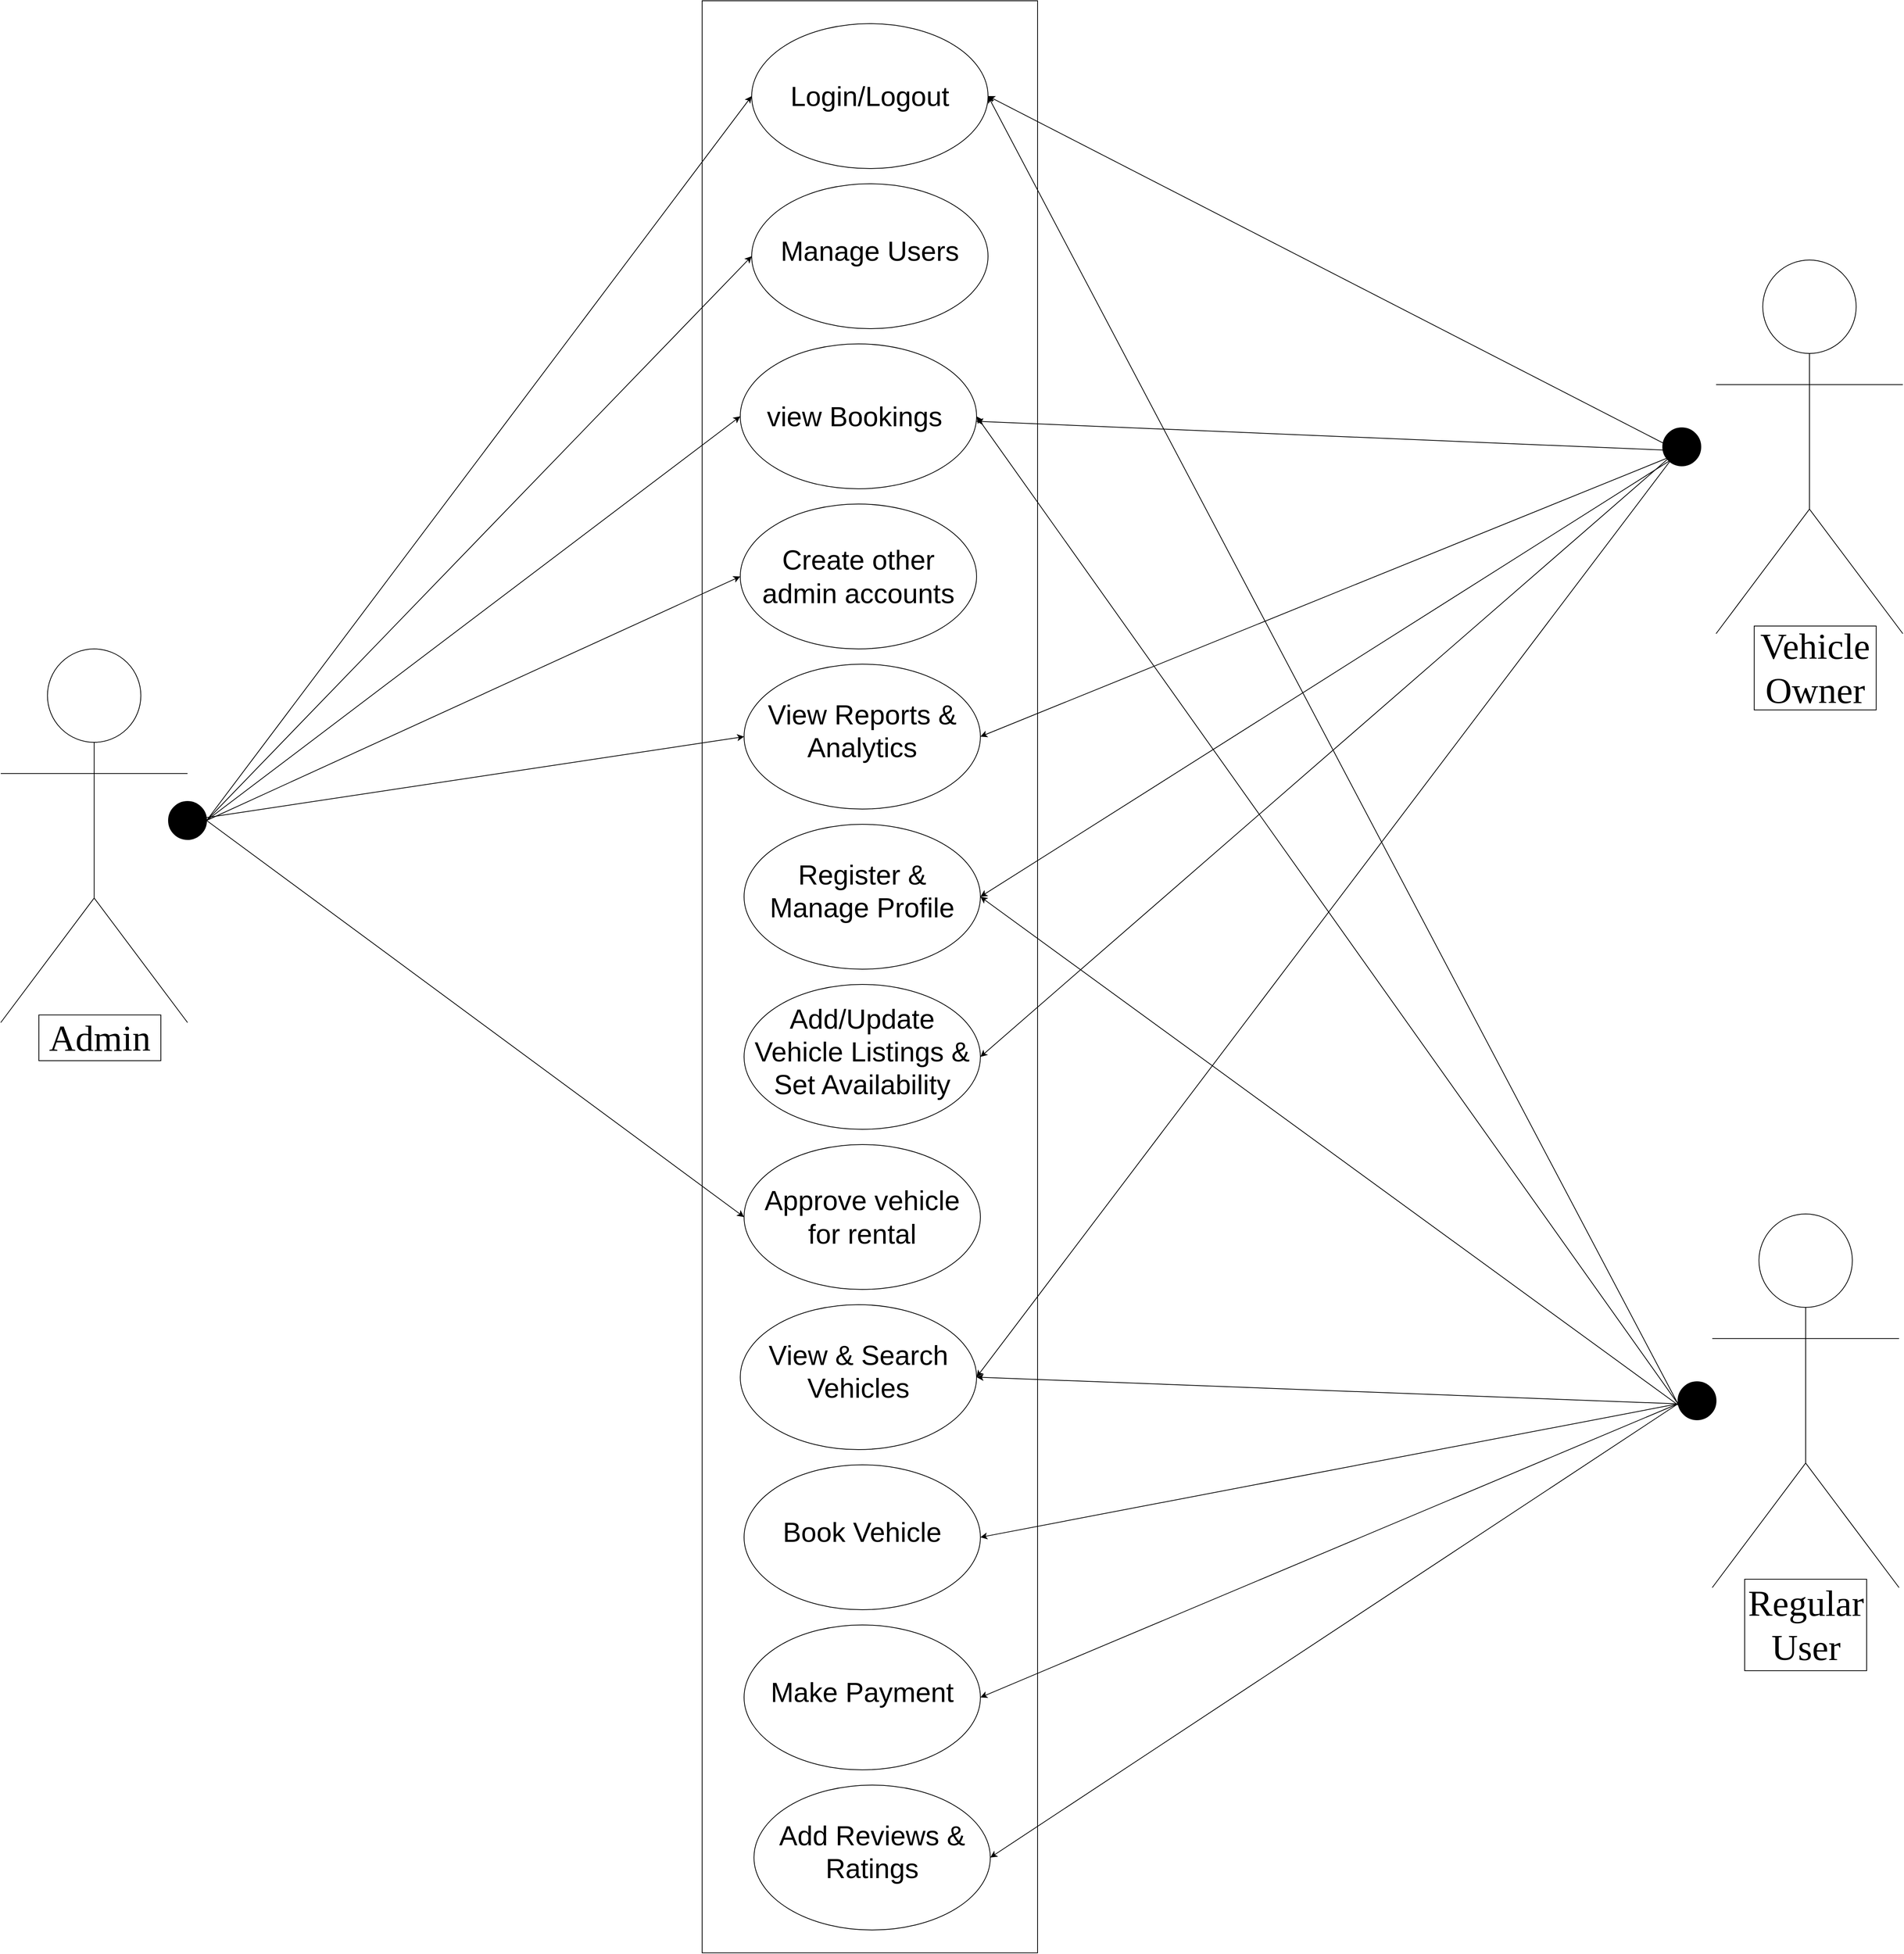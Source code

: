 <mxfile version="26.0.16" pages="4">
  <diagram name="Page-1" id="mOmwZlScWk-p_fQT-msy">
    <mxGraphModel dx="880" dy="516" grid="1" gridSize="10" guides="1" tooltips="1" connect="1" arrows="1" fold="1" page="1" pageScale="1" pageWidth="900" pageHeight="1600" math="0" shadow="0">
      <root>
        <mxCell id="0" />
        <mxCell id="1" parent="0" />
        <mxCell id="977kaJsHPdBMuQckL5jU-1" value="" style="rounded=0;whiteSpace=wrap;html=1;" vertex="1" parent="1">
          <mxGeometry x="1130" y="760" width="440" height="2560" as="geometry" />
        </mxCell>
        <mxCell id="977kaJsHPdBMuQckL5jU-2" value="&lt;font style=&quot;font-size: 36px;&quot;&gt;Login/Logout&lt;/font&gt;" style="ellipse;whiteSpace=wrap;html=1;" vertex="1" parent="1">
          <mxGeometry x="1195" y="790" width="310" height="190" as="geometry" />
        </mxCell>
        <mxCell id="977kaJsHPdBMuQckL5jU-3" value="&lt;div&gt;&lt;span style=&quot;font-size: 36px;&quot;&gt;Manage Users&lt;/span&gt;&lt;/div&gt;&lt;div&gt;&lt;br&gt;&lt;/div&gt;" style="ellipse;whiteSpace=wrap;html=1;" vertex="1" parent="1">
          <mxGeometry x="1195" y="1000" width="310" height="190" as="geometry" />
        </mxCell>
        <mxCell id="977kaJsHPdBMuQckL5jU-4" value="&lt;div&gt;&lt;span style=&quot;font-size: 36px;&quot;&gt;view Bookings&amp;nbsp;&lt;/span&gt;&lt;/div&gt;" style="ellipse;whiteSpace=wrap;html=1;" vertex="1" parent="1">
          <mxGeometry x="1180" y="1210" width="310" height="190" as="geometry" />
        </mxCell>
        <mxCell id="977kaJsHPdBMuQckL5jU-5" value="&lt;div&gt;&lt;span style=&quot;font-size: 36px;&quot;&gt;Create other admin accounts&lt;/span&gt;&lt;/div&gt;" style="ellipse;whiteSpace=wrap;html=1;" vertex="1" parent="1">
          <mxGeometry x="1180" y="1420" width="310" height="190" as="geometry" />
        </mxCell>
        <mxCell id="977kaJsHPdBMuQckL5jU-6" value="&lt;div&gt;&lt;span style=&quot;font-size: 36px;&quot;&gt;View Reports &amp;amp; Analytics&lt;/span&gt;&lt;/div&gt;&lt;div&gt;&lt;br&gt;&lt;/div&gt;" style="ellipse;whiteSpace=wrap;html=1;" vertex="1" parent="1">
          <mxGeometry x="1185" y="1630" width="310" height="190" as="geometry" />
        </mxCell>
        <mxCell id="977kaJsHPdBMuQckL5jU-7" value="&lt;div&gt;&lt;span style=&quot;font-size: 36px;&quot;&gt;Register &amp;amp; Manage Profile&lt;/span&gt;&lt;/div&gt;&lt;div&gt;&lt;br&gt;&lt;/div&gt;" style="ellipse;whiteSpace=wrap;html=1;" vertex="1" parent="1">
          <mxGeometry x="1185" y="1840" width="310" height="190" as="geometry" />
        </mxCell>
        <mxCell id="977kaJsHPdBMuQckL5jU-8" value="&lt;div&gt;&lt;span style=&quot;font-size: 36px;&quot;&gt;Add/Update Vehicle Listings &amp;amp; Set Availability&lt;/span&gt;&lt;/div&gt;&lt;div&gt;&lt;br&gt;&lt;/div&gt;" style="ellipse;whiteSpace=wrap;html=1;" vertex="1" parent="1">
          <mxGeometry x="1185" y="2050" width="310" height="190" as="geometry" />
        </mxCell>
        <mxCell id="977kaJsHPdBMuQckL5jU-9" value="&lt;div&gt;&lt;span style=&quot;font-size: 36px;&quot;&gt;Approve vehicle for rental&lt;/span&gt;&lt;/div&gt;" style="ellipse;whiteSpace=wrap;html=1;" vertex="1" parent="1">
          <mxGeometry x="1185" y="2260" width="310" height="190" as="geometry" />
        </mxCell>
        <mxCell id="977kaJsHPdBMuQckL5jU-10" value="&lt;div&gt;&lt;span style=&quot;font-size: 36px;&quot;&gt;View &amp;amp; Search Vehicles&lt;/span&gt;&lt;/div&gt;&lt;div&gt;&lt;br&gt;&lt;/div&gt;" style="ellipse;whiteSpace=wrap;html=1;" vertex="1" parent="1">
          <mxGeometry x="1180" y="2470" width="310" height="190" as="geometry" />
        </mxCell>
        <mxCell id="977kaJsHPdBMuQckL5jU-11" value="&lt;div&gt;&lt;div&gt;&lt;span style=&quot;font-size: 36px;&quot;&gt;Book Vehicle&lt;/span&gt;&lt;/div&gt;&lt;/div&gt;&lt;div&gt;&lt;br&gt;&lt;/div&gt;" style="ellipse;whiteSpace=wrap;html=1;" vertex="1" parent="1">
          <mxGeometry x="1185" y="2680" width="310" height="190" as="geometry" />
        </mxCell>
        <mxCell id="977kaJsHPdBMuQckL5jU-12" value="&lt;div&gt;&lt;div&gt;&lt;div&gt;&lt;span style=&quot;font-size: 36px;&quot;&gt;Make Payment&lt;/span&gt;&lt;/div&gt;&lt;/div&gt;&lt;/div&gt;&lt;div&gt;&lt;br&gt;&lt;/div&gt;" style="ellipse;whiteSpace=wrap;html=1;" vertex="1" parent="1">
          <mxGeometry x="1185" y="2890" width="310" height="190" as="geometry" />
        </mxCell>
        <mxCell id="977kaJsHPdBMuQckL5jU-13" value="&lt;div&gt;&lt;div&gt;&lt;div&gt;&lt;div&gt;&lt;span style=&quot;font-size: 36px;&quot;&gt;Add Reviews &amp;amp; Ratings&lt;/span&gt;&lt;/div&gt;&lt;/div&gt;&lt;/div&gt;&lt;/div&gt;&lt;div&gt;&lt;br&gt;&lt;/div&gt;" style="ellipse;whiteSpace=wrap;html=1;" vertex="1" parent="1">
          <mxGeometry x="1198" y="3100" width="310" height="190" as="geometry" />
        </mxCell>
        <mxCell id="977kaJsHPdBMuQckL5jU-14" value="Actor" style="shape=umlActor;verticalLabelPosition=bottom;verticalAlign=top;html=1;outlineConnect=0;" vertex="1" parent="1">
          <mxGeometry x="2455" y="2351" width="245" height="490" as="geometry" />
        </mxCell>
        <mxCell id="977kaJsHPdBMuQckL5jU-15" value="&lt;font face=&quot;Times New Roman&quot; style=&quot;font-size: 48px;&quot;&gt;Regular&lt;/font&gt;&lt;div&gt;&lt;font face=&quot;Times New Roman&quot; style=&quot;font-size: 48px;&quot;&gt;User&lt;/font&gt;&lt;/div&gt;" style="rounded=0;whiteSpace=wrap;html=1;strokeColor=light-dark(#000000,#FFFFFF);" vertex="1" parent="1">
          <mxGeometry x="2497.5" y="2830" width="160" height="120" as="geometry" />
        </mxCell>
        <mxCell id="977kaJsHPdBMuQckL5jU-16" value="" style="ellipse;whiteSpace=wrap;html=1;aspect=fixed;fillColor=light-dark(#000000,var(--ge-dark-color, #121212));" vertex="1" parent="1">
          <mxGeometry x="2410" y="2571" width="50" height="50" as="geometry" />
        </mxCell>
        <mxCell id="977kaJsHPdBMuQckL5jU-17" value="" style="endArrow=classic;html=1;rounded=0;entryX=1;entryY=0.5;entryDx=0;entryDy=0;" edge="1" parent="1" target="977kaJsHPdBMuQckL5jU-2">
          <mxGeometry width="50" height="50" relative="1" as="geometry">
            <mxPoint x="2410" y="1350" as="sourcePoint" />
            <mxPoint x="2080" y="800" as="targetPoint" />
          </mxGeometry>
        </mxCell>
        <mxCell id="977kaJsHPdBMuQckL5jU-18" value="" style="endArrow=classic;html=1;rounded=0;" edge="1" parent="1" target="977kaJsHPdBMuQckL5jU-4">
          <mxGeometry width="50" height="50" relative="1" as="geometry">
            <mxPoint x="2410" y="1350" as="sourcePoint" />
            <mxPoint x="1500" y="1105" as="targetPoint" />
          </mxGeometry>
        </mxCell>
        <mxCell id="977kaJsHPdBMuQckL5jU-19" value="" style="endArrow=classic;html=1;rounded=0;entryX=1;entryY=0.5;entryDx=0;entryDy=0;" edge="1" parent="1" target="977kaJsHPdBMuQckL5jU-7">
          <mxGeometry width="50" height="50" relative="1" as="geometry">
            <mxPoint x="2420" y="1350" as="sourcePoint" />
            <mxPoint x="1500" y="1321" as="targetPoint" />
          </mxGeometry>
        </mxCell>
        <mxCell id="977kaJsHPdBMuQckL5jU-20" value="" style="endArrow=classic;html=1;rounded=0;entryX=1;entryY=0.5;entryDx=0;entryDy=0;" edge="1" parent="1" source="977kaJsHPdBMuQckL5jU-40" target="977kaJsHPdBMuQckL5jU-8">
          <mxGeometry width="50" height="50" relative="1" as="geometry">
            <mxPoint x="2420" y="1340" as="sourcePoint" />
            <mxPoint x="1505" y="1945" as="targetPoint" />
          </mxGeometry>
        </mxCell>
        <mxCell id="977kaJsHPdBMuQckL5jU-21" value="" style="endArrow=classic;html=1;rounded=0;entryX=1;entryY=0.5;entryDx=0;entryDy=0;" edge="1" parent="1" target="977kaJsHPdBMuQckL5jU-10">
          <mxGeometry width="50" height="50" relative="1" as="geometry">
            <mxPoint x="2410" y="1350" as="sourcePoint" />
            <mxPoint x="1505" y="2155" as="targetPoint" />
          </mxGeometry>
        </mxCell>
        <mxCell id="977kaJsHPdBMuQckL5jU-22" value="" style="endArrow=classic;html=1;rounded=0;exitX=1;exitY=0.5;exitDx=0;exitDy=0;entryX=0;entryY=0.5;entryDx=0;entryDy=0;" edge="1" parent="1" source="977kaJsHPdBMuQckL5jU-44" target="977kaJsHPdBMuQckL5jU-2">
          <mxGeometry width="50" height="50" relative="1" as="geometry">
            <mxPoint x="1241" y="1126" as="sourcePoint" />
            <mxPoint x="290" y="1090" as="targetPoint" />
          </mxGeometry>
        </mxCell>
        <mxCell id="977kaJsHPdBMuQckL5jU-23" value="" style="endArrow=classic;html=1;rounded=0;exitX=1;exitY=0.5;exitDx=0;exitDy=0;entryX=0;entryY=0.5;entryDx=0;entryDy=0;" edge="1" parent="1" source="977kaJsHPdBMuQckL5jU-44" target="977kaJsHPdBMuQckL5jU-3">
          <mxGeometry width="50" height="50" relative="1" as="geometry">
            <mxPoint x="193" y="1847" as="sourcePoint" />
            <mxPoint x="1190" y="685" as="targetPoint" />
          </mxGeometry>
        </mxCell>
        <mxCell id="977kaJsHPdBMuQckL5jU-24" value="" style="endArrow=classic;html=1;rounded=0;exitX=1;exitY=0.5;exitDx=0;exitDy=0;entryX=0;entryY=0.5;entryDx=0;entryDy=0;" edge="1" parent="1" source="977kaJsHPdBMuQckL5jU-44" target="977kaJsHPdBMuQckL5jU-4">
          <mxGeometry width="50" height="50" relative="1" as="geometry">
            <mxPoint x="203" y="1857" as="sourcePoint" />
            <mxPoint x="1195" y="895" as="targetPoint" />
          </mxGeometry>
        </mxCell>
        <mxCell id="977kaJsHPdBMuQckL5jU-25" value="" style="endArrow=classic;html=1;rounded=0;exitX=1;exitY=0.5;exitDx=0;exitDy=0;entryX=0;entryY=0.5;entryDx=0;entryDy=0;" edge="1" parent="1" source="977kaJsHPdBMuQckL5jU-44" target="977kaJsHPdBMuQckL5jU-9">
          <mxGeometry width="50" height="50" relative="1" as="geometry">
            <mxPoint x="213" y="1867" as="sourcePoint" />
            <mxPoint x="1190" y="1315" as="targetPoint" />
          </mxGeometry>
        </mxCell>
        <mxCell id="977kaJsHPdBMuQckL5jU-26" value="" style="endArrow=classic;html=1;rounded=0;exitX=1;exitY=0.5;exitDx=0;exitDy=0;entryX=0;entryY=0.5;entryDx=0;entryDy=0;" edge="1" parent="1" source="977kaJsHPdBMuQckL5jU-44" target="977kaJsHPdBMuQckL5jU-5">
          <mxGeometry width="50" height="50" relative="1" as="geometry">
            <mxPoint x="223" y="1877" as="sourcePoint" />
            <mxPoint x="1195" y="2365" as="targetPoint" />
          </mxGeometry>
        </mxCell>
        <mxCell id="977kaJsHPdBMuQckL5jU-27" value="" style="endArrow=classic;html=1;rounded=0;entryX=0;entryY=0.5;entryDx=0;entryDy=0;" edge="1" parent="1" source="977kaJsHPdBMuQckL5jU-44" target="977kaJsHPdBMuQckL5jU-6">
          <mxGeometry width="50" height="50" relative="1" as="geometry">
            <mxPoint x="233" y="1887" as="sourcePoint" />
            <mxPoint x="1190" y="1525" as="targetPoint" />
          </mxGeometry>
        </mxCell>
        <mxCell id="977kaJsHPdBMuQckL5jU-28" value="" style="endArrow=classic;html=1;rounded=0;entryX=1;entryY=0.5;entryDx=0;entryDy=0;" edge="1" parent="1" target="977kaJsHPdBMuQckL5jU-6">
          <mxGeometry width="50" height="50" relative="1" as="geometry">
            <mxPoint x="2420" y="1350" as="sourcePoint" />
            <mxPoint x="1500" y="1321" as="targetPoint" />
          </mxGeometry>
        </mxCell>
        <mxCell id="977kaJsHPdBMuQckL5jU-29" value="" style="endArrow=classic;html=1;rounded=0;entryX=1;entryY=0.5;entryDx=0;entryDy=0;" edge="1" parent="1" target="977kaJsHPdBMuQckL5jU-11">
          <mxGeometry width="50" height="50" relative="1" as="geometry">
            <mxPoint x="2410" y="2600" as="sourcePoint" />
            <mxPoint x="1500" y="2575" as="targetPoint" />
          </mxGeometry>
        </mxCell>
        <mxCell id="977kaJsHPdBMuQckL5jU-30" value="" style="endArrow=classic;html=1;rounded=0;entryX=1;entryY=0.5;entryDx=0;entryDy=0;" edge="1" parent="1" target="977kaJsHPdBMuQckL5jU-12">
          <mxGeometry width="50" height="50" relative="1" as="geometry">
            <mxPoint x="2410" y="2600" as="sourcePoint" />
            <mxPoint x="1505" y="2785" as="targetPoint" />
          </mxGeometry>
        </mxCell>
        <mxCell id="977kaJsHPdBMuQckL5jU-31" value="" style="endArrow=classic;html=1;rounded=0;entryX=1;entryY=0.5;entryDx=0;entryDy=0;" edge="1" parent="1" target="977kaJsHPdBMuQckL5jU-13">
          <mxGeometry width="50" height="50" relative="1" as="geometry">
            <mxPoint x="2410" y="2600" as="sourcePoint" />
            <mxPoint x="1505" y="2995" as="targetPoint" />
          </mxGeometry>
        </mxCell>
        <mxCell id="977kaJsHPdBMuQckL5jU-32" value="" style="endArrow=classic;html=1;rounded=0;entryX=1;entryY=0.5;entryDx=0;entryDy=0;" edge="1" parent="1" target="977kaJsHPdBMuQckL5jU-10">
          <mxGeometry width="50" height="50" relative="1" as="geometry">
            <mxPoint x="2410" y="2600" as="sourcePoint" />
            <mxPoint x="1505" y="2785" as="targetPoint" />
          </mxGeometry>
        </mxCell>
        <mxCell id="977kaJsHPdBMuQckL5jU-33" value="" style="endArrow=classic;html=1;rounded=0;exitX=0;exitY=0.5;exitDx=0;exitDy=0;entryX=1;entryY=0.5;entryDx=0;entryDy=0;" edge="1" parent="1" target="977kaJsHPdBMuQckL5jU-7">
          <mxGeometry width="50" height="50" relative="1" as="geometry">
            <mxPoint x="2430" y="2616" as="sourcePoint" />
            <mxPoint x="1500" y="2575" as="targetPoint" />
          </mxGeometry>
        </mxCell>
        <mxCell id="977kaJsHPdBMuQckL5jU-34" value="" style="endArrow=classic;html=1;rounded=0;entryX=1;entryY=0.5;entryDx=0;entryDy=0;" edge="1" parent="1" target="977kaJsHPdBMuQckL5jU-4">
          <mxGeometry width="50" height="50" relative="1" as="geometry">
            <mxPoint x="2410" y="2600" as="sourcePoint" />
            <mxPoint x="1505" y="1945" as="targetPoint" />
          </mxGeometry>
        </mxCell>
        <mxCell id="977kaJsHPdBMuQckL5jU-35" value="" style="endArrow=classic;html=1;rounded=0;entryX=1;entryY=0.5;entryDx=0;entryDy=0;" edge="1" parent="1" target="977kaJsHPdBMuQckL5jU-2">
          <mxGeometry width="50" height="50" relative="1" as="geometry">
            <mxPoint x="2410" y="2600" as="sourcePoint" />
            <mxPoint x="1500" y="1315" as="targetPoint" />
          </mxGeometry>
        </mxCell>
        <mxCell id="977kaJsHPdBMuQckL5jU-36" value="" style="group" connectable="0" vertex="1" parent="1">
          <mxGeometry x="2390" y="1100" width="315" height="590" as="geometry" />
        </mxCell>
        <mxCell id="977kaJsHPdBMuQckL5jU-37" value="Actor" style="shape=umlActor;verticalLabelPosition=bottom;verticalAlign=top;html=1;outlineConnect=0;" vertex="1" parent="977kaJsHPdBMuQckL5jU-36">
          <mxGeometry x="70" width="245" height="490" as="geometry" />
        </mxCell>
        <mxCell id="977kaJsHPdBMuQckL5jU-38" value="&lt;font face=&quot;Times New Roman&quot; style=&quot;font-size: 48px;&quot;&gt;Vehicle Owner&lt;/font&gt;" style="rounded=0;whiteSpace=wrap;html=1;strokeColor=light-dark(#000000,#FFFFFF);" vertex="1" parent="977kaJsHPdBMuQckL5jU-36">
          <mxGeometry x="120" y="480" width="160" height="110" as="geometry" />
        </mxCell>
        <mxCell id="977kaJsHPdBMuQckL5jU-39" value="" style="endArrow=classic;html=1;rounded=0;entryX=1;entryY=0.5;entryDx=0;entryDy=0;" edge="1" parent="977kaJsHPdBMuQckL5jU-36" target="977kaJsHPdBMuQckL5jU-40">
          <mxGeometry width="50" height="50" relative="1" as="geometry">
            <mxPoint x="30" y="240" as="sourcePoint" />
            <mxPoint x="-895" y="1045" as="targetPoint" />
          </mxGeometry>
        </mxCell>
        <mxCell id="977kaJsHPdBMuQckL5jU-40" value="" style="ellipse;whiteSpace=wrap;html=1;aspect=fixed;fillColor=light-dark(#000000,var(--ge-dark-color, #121212));" vertex="1" parent="977kaJsHPdBMuQckL5jU-36">
          <mxGeometry y="220" width="50" height="50" as="geometry" />
        </mxCell>
        <mxCell id="977kaJsHPdBMuQckL5jU-41" value="" style="group" connectable="0" vertex="1" parent="1">
          <mxGeometry x="210" y="1610" width="270" height="540" as="geometry" />
        </mxCell>
        <mxCell id="977kaJsHPdBMuQckL5jU-42" value="Actor" style="shape=umlActor;verticalLabelPosition=bottom;verticalAlign=top;html=1;outlineConnect=0;" vertex="1" parent="977kaJsHPdBMuQckL5jU-41">
          <mxGeometry width="245" height="490" as="geometry" />
        </mxCell>
        <mxCell id="977kaJsHPdBMuQckL5jU-43" value="&lt;font face=&quot;Times New Roman&quot; style=&quot;font-size: 48px;&quot;&gt;Admin&lt;/font&gt;" style="rounded=0;whiteSpace=wrap;html=1;strokeColor=light-dark(#000000,#FFFFFF);" vertex="1" parent="977kaJsHPdBMuQckL5jU-41">
          <mxGeometry x="50" y="480" width="160" height="60" as="geometry" />
        </mxCell>
        <mxCell id="977kaJsHPdBMuQckL5jU-44" value="" style="ellipse;whiteSpace=wrap;html=1;aspect=fixed;fillColor=light-dark(#000000,var(--ge-dark-color, #121212));" vertex="1" parent="977kaJsHPdBMuQckL5jU-41">
          <mxGeometry x="220" y="200" width="50" height="50" as="geometry" />
        </mxCell>
      </root>
    </mxGraphModel>
  </diagram>
  <diagram name="Context Level" id="fC9GnA0mB0r2EWCVtSFk">
    <mxGraphModel dx="2356" dy="1547" grid="1" gridSize="10" guides="1" tooltips="1" connect="1" arrows="1" fold="1" page="0" pageScale="1" pageWidth="900" pageHeight="1600" math="0" shadow="0">
      <root>
        <mxCell id="0" />
        <mxCell id="1" parent="0" />
        <mxCell id="mqqFqxeNAZNyGEwjC0Mq-32" style="edgeStyle=orthogonalEdgeStyle;rounded=0;orthogonalLoop=1;jettySize=auto;html=1;exitX=1;exitY=0.75;exitDx=0;exitDy=0;entryX=0;entryY=0.75;entryDx=0;entryDy=0;strokeWidth=3;" parent="1" source="mqqFqxeNAZNyGEwjC0Mq-13" target="mqqFqxeNAZNyGEwjC0Mq-17" edge="1">
          <mxGeometry relative="1" as="geometry" />
        </mxCell>
        <mxCell id="mqqFqxeNAZNyGEwjC0Mq-36" style="edgeStyle=orthogonalEdgeStyle;rounded=0;orthogonalLoop=1;jettySize=auto;html=1;exitX=0.75;exitY=1;exitDx=0;exitDy=0;entryX=0.75;entryY=0;entryDx=0;entryDy=0;strokeWidth=3;" parent="1" source="mqqFqxeNAZNyGEwjC0Mq-13" target="mqqFqxeNAZNyGEwjC0Mq-24" edge="1">
          <mxGeometry relative="1" as="geometry" />
        </mxCell>
        <mxCell id="mqqFqxeNAZNyGEwjC0Mq-41" style="edgeStyle=orthogonalEdgeStyle;rounded=0;orthogonalLoop=1;jettySize=auto;html=1;exitX=0;exitY=0.75;exitDx=0;exitDy=0;strokeWidth=3;" parent="1" source="mqqFqxeNAZNyGEwjC0Mq-13" edge="1">
          <mxGeometry relative="1" as="geometry">
            <mxPoint x="190" y="369.471" as="targetPoint" />
          </mxGeometry>
        </mxCell>
        <mxCell id="yGpVhsDJsTR9-kTOj1M8-5" style="edgeStyle=orthogonalEdgeStyle;rounded=0;orthogonalLoop=1;jettySize=auto;html=1;exitX=0.75;exitY=0;exitDx=0;exitDy=0;entryX=0.75;entryY=1;entryDx=0;entryDy=0;strokeWidth=3;" parent="1" source="mqqFqxeNAZNyGEwjC0Mq-13" target="yGpVhsDJsTR9-kTOj1M8-2" edge="1">
          <mxGeometry relative="1" as="geometry" />
        </mxCell>
        <mxCell id="mqqFqxeNAZNyGEwjC0Mq-13" value="" style="rounded=1;whiteSpace=wrap;html=3;strokeColor=light-dark(#000000,#FFFFFF);strokeWidth=3;" parent="1" vertex="1">
          <mxGeometry x="490" y="287" width="190" height="110" as="geometry" />
        </mxCell>
        <mxCell id="mqqFqxeNAZNyGEwjC0Mq-14" value="" style="endArrow=none;html=1;rounded=0;entryX=1;entryY=0.25;entryDx=0;entryDy=0;exitX=0;exitY=0.25;exitDx=0;exitDy=0;strokeWidth=3;" parent="1" edge="1">
          <mxGeometry width="50" height="50" relative="1" as="geometry">
            <mxPoint x="490" y="326.5" as="sourcePoint" />
            <mxPoint x="680" y="326.5" as="targetPoint" />
          </mxGeometry>
        </mxCell>
        <mxCell id="mqqFqxeNAZNyGEwjC0Mq-15" value="&lt;font style=&quot;font-size: 18px;&quot;&gt;0.0&lt;/font&gt;" style="text;html=1;align=center;verticalAlign=middle;resizable=0;points=[];autosize=1;strokeColor=none;fillColor=none;" parent="1" vertex="1">
          <mxGeometry x="491" y="289" width="50" height="40" as="geometry" />
        </mxCell>
        <mxCell id="mqqFqxeNAZNyGEwjC0Mq-16" value="&lt;div&gt;&lt;span style=&quot;font-size: 18px;&quot;&gt;Multi-Vendor Vehicle&amp;nbsp;&lt;/span&gt;&lt;/div&gt;&lt;div&gt;&lt;span style=&quot;font-size: 18px;&quot;&gt;Rental System&lt;/span&gt;&lt;/div&gt;" style="text;html=1;align=center;verticalAlign=middle;resizable=0;points=[];autosize=1;strokeColor=none;fillColor=none;" parent="1" vertex="1">
          <mxGeometry x="489" y="333" width="190" height="60" as="geometry" />
        </mxCell>
        <mxCell id="mqqFqxeNAZNyGEwjC0Mq-39" style="edgeStyle=orthogonalEdgeStyle;rounded=0;orthogonalLoop=1;jettySize=auto;html=1;exitX=1;exitY=0.25;exitDx=0;exitDy=0;entryX=0;entryY=0.25;entryDx=0;entryDy=0;strokeWidth=3;" parent="1" source="mqqFqxeNAZNyGEwjC0Mq-19" target="mqqFqxeNAZNyGEwjC0Mq-13" edge="1">
          <mxGeometry relative="1" as="geometry" />
        </mxCell>
        <mxCell id="mqqFqxeNAZNyGEwjC0Mq-19" value="" style="rounded=0;whiteSpace=wrap;html=3;strokeColor=light-dark(#000000,#FFFFFF);strokeWidth=3;" parent="1" vertex="1">
          <mxGeometry x="-1" y="287" width="190" height="110" as="geometry" />
        </mxCell>
        <mxCell id="mqqFqxeNAZNyGEwjC0Mq-20" value="" style="group" parent="1" vertex="1" connectable="0">
          <mxGeometry x="966" y="286" width="190" height="110" as="geometry" />
        </mxCell>
        <mxCell id="mqqFqxeNAZNyGEwjC0Mq-17" value="" style="rounded=0;whiteSpace=wrap;html=3;strokeColor=light-dark(#000000,#FFFFFF);strokeWidth=3;" parent="mqqFqxeNAZNyGEwjC0Mq-20" vertex="1">
          <mxGeometry width="190" height="110" as="geometry" />
        </mxCell>
        <mxCell id="mqqFqxeNAZNyGEwjC0Mq-18" value="&lt;div&gt;&lt;span style=&quot;font-size: 18px;&quot;&gt;Vehicle Owner(s)&lt;/span&gt;&lt;/div&gt;" style="text;html=1;align=center;verticalAlign=middle;resizable=0;points=[];autosize=1;strokeColor=none;fillColor=none;" parent="mqqFqxeNAZNyGEwjC0Mq-20" vertex="1">
          <mxGeometry x="15" y="36" width="160" height="40" as="geometry" />
        </mxCell>
        <mxCell id="mqqFqxeNAZNyGEwjC0Mq-23" value="" style="group" parent="1" vertex="1" connectable="0">
          <mxGeometry x="491" y="600" width="190" height="110" as="geometry" />
        </mxCell>
        <mxCell id="mqqFqxeNAZNyGEwjC0Mq-24" value="" style="rounded=0;whiteSpace=wrap;html=3;strokeColor=light-dark(#000000,#FFFFFF);strokeWidth=3;" parent="mqqFqxeNAZNyGEwjC0Mq-23" vertex="1">
          <mxGeometry width="190" height="110" as="geometry" />
        </mxCell>
        <mxCell id="mqqFqxeNAZNyGEwjC0Mq-25" value="&lt;span style=&quot;font-size: 18px;&quot;&gt;User&lt;/span&gt;" style="text;html=1;align=center;verticalAlign=middle;resizable=0;points=[];autosize=1;strokeColor=none;fillColor=none;" parent="mqqFqxeNAZNyGEwjC0Mq-23" vertex="1">
          <mxGeometry x="65" y="36" width="60" height="40" as="geometry" />
        </mxCell>
        <mxCell id="mqqFqxeNAZNyGEwjC0Mq-26" value="&lt;div&gt;&lt;span style=&quot;font-size: 18px;&quot;&gt;Admin&lt;/span&gt;&lt;/div&gt;" style="text;html=1;align=center;verticalAlign=middle;resizable=0;points=[];autosize=1;strokeColor=none;fillColor=none;" parent="1" vertex="1">
          <mxGeometry x="55" y="321" width="70" height="40" as="geometry" />
        </mxCell>
        <mxCell id="mqqFqxeNAZNyGEwjC0Mq-29" style="edgeStyle=orthogonalEdgeStyle;rounded=0;orthogonalLoop=1;jettySize=auto;html=1;exitX=0;exitY=0.25;exitDx=0;exitDy=0;entryX=1;entryY=0.25;entryDx=0;entryDy=0;strokeWidth=3;" parent="1" source="mqqFqxeNAZNyGEwjC0Mq-17" target="mqqFqxeNAZNyGEwjC0Mq-13" edge="1">
          <mxGeometry relative="1" as="geometry" />
        </mxCell>
        <mxCell id="mqqFqxeNAZNyGEwjC0Mq-31" value="&lt;div&gt;&lt;font face=&quot;Times New Roman&quot; style=&quot;font-size: 15px;&quot;&gt;Vehicle Registration Data/&lt;/font&gt;&lt;/div&gt;&lt;div&gt;&lt;font face=&quot;Times New Roman&quot; style=&quot;font-size: 15px;&quot;&gt;&lt;span style=&quot;background-color: transparent; color: light-dark(rgb(0, 0, 0), rgb(255, 255, 255));&quot;&gt;vehicle Update Infromation&lt;/span&gt;&lt;/font&gt;&lt;/div&gt;" style="text;html=1;align=center;verticalAlign=middle;resizable=0;points=[];autosize=1;strokeColor=none;fillColor=none;strokeWidth=1;" parent="1" vertex="1">
          <mxGeometry x="725" y="260" width="190" height="50" as="geometry" />
        </mxCell>
        <mxCell id="mqqFqxeNAZNyGEwjC0Mq-33" value="&lt;font face=&quot;Times New Roman&quot;&gt;&lt;span style=&quot;font-size: 15px;&quot;&gt;Listing Confirmation/Booking Requests&lt;/span&gt;&lt;/font&gt;" style="text;html=1;align=center;verticalAlign=middle;resizable=0;points=[];autosize=1;strokeColor=none;fillColor=none;strokeWidth=1;" parent="1" vertex="1">
          <mxGeometry x="691" y="366" width="260" height="30" as="geometry" />
        </mxCell>
        <mxCell id="mqqFqxeNAZNyGEwjC0Mq-34" style="edgeStyle=orthogonalEdgeStyle;rounded=0;orthogonalLoop=1;jettySize=auto;html=1;exitX=0.25;exitY=0;exitDx=0;exitDy=0;entryX=0.25;entryY=1;entryDx=0;entryDy=0;strokeWidth=3;" parent="1" source="mqqFqxeNAZNyGEwjC0Mq-24" target="mqqFqxeNAZNyGEwjC0Mq-13" edge="1">
          <mxGeometry relative="1" as="geometry" />
        </mxCell>
        <mxCell id="mqqFqxeNAZNyGEwjC0Mq-35" value="&lt;font face=&quot;Times New Roman&quot;&gt;&lt;span style=&quot;font-size: 15px;&quot;&gt;Registration &amp;amp; Booking Request Data/&lt;/span&gt;&lt;/font&gt;&lt;div&gt;&lt;font face=&quot;Times New Roman&quot;&gt;&lt;span style=&quot;font-size: 15px;&quot;&gt;Search Queries/Payment Data&lt;/span&gt;&lt;/font&gt;&lt;/div&gt;" style="text;html=1;align=center;verticalAlign=middle;resizable=0;points=[];autosize=1;strokeColor=none;fillColor=none;strokeWidth=1;" parent="1" vertex="1">
          <mxGeometry x="284" y="480" width="260" height="50" as="geometry" />
        </mxCell>
        <mxCell id="mqqFqxeNAZNyGEwjC0Mq-37" value="&lt;font face=&quot;Times New Roman&quot;&gt;&lt;span style=&quot;font-size: 15px;&quot;&gt;Registration Confirmation&lt;/span&gt;&lt;/font&gt;&lt;div&gt;&lt;font face=&quot;Times New Roman&quot;&gt;&lt;span style=&quot;font-size: 15px;&quot;&gt;Booking Confirmation/Invoice/Search Results&lt;/span&gt;&lt;/font&gt;&lt;/div&gt;" style="text;html=1;align=center;verticalAlign=middle;resizable=0;points=[];autosize=1;strokeColor=none;fillColor=none;strokeWidth=1;" parent="1" vertex="1">
          <mxGeometry x="627" y="480" width="300" height="50" as="geometry" />
        </mxCell>
        <mxCell id="mqqFqxeNAZNyGEwjC0Mq-40" value="&lt;font face=&quot;Times New Roman&quot;&gt;&lt;span style=&quot;font-size: 15px;&quot;&gt;Administrative Commands/&lt;/span&gt;&lt;/font&gt;&lt;div&gt;&lt;font face=&quot;Times New Roman&quot;&gt;&lt;span style=&quot;font-size: 15px;&quot;&gt;Approval Data&lt;/span&gt;&lt;/font&gt;&lt;/div&gt;" style="text;html=1;align=center;verticalAlign=middle;resizable=0;points=[];autosize=1;strokeColor=none;fillColor=none;strokeWidth=1;" parent="1" vertex="1">
          <mxGeometry x="235" y="267" width="190" height="50" as="geometry" />
        </mxCell>
        <mxCell id="mqqFqxeNAZNyGEwjC0Mq-42" value="&lt;div&gt;&lt;font face=&quot;Times New Roman&quot;&gt;&lt;span style=&quot;font-size: 15px;&quot;&gt;System Reports/&lt;/span&gt;&lt;/font&gt;&lt;span style=&quot;font-size: 15px; font-family: &amp;quot;Times New Roman&amp;quot;; background-color: transparent; color: light-dark(rgb(0, 0, 0), rgb(255, 255, 255));&quot;&gt;Status Information&lt;/span&gt;&lt;/div&gt;" style="text;html=1;align=center;verticalAlign=middle;resizable=0;points=[];autosize=1;strokeColor=none;fillColor=none;strokeWidth=1;" parent="1" vertex="1">
          <mxGeometry x="225" y="367" width="230" height="30" as="geometry" />
        </mxCell>
        <mxCell id="yGpVhsDJsTR9-kTOj1M8-1" value="" style="group;strokeWidth=3;" parent="1" vertex="1" connectable="0">
          <mxGeometry x="490" y="-40" width="190" height="110" as="geometry" />
        </mxCell>
        <mxCell id="yGpVhsDJsTR9-kTOj1M8-2" value="" style="rounded=0;whiteSpace=wrap;html=3;strokeColor=light-dark(#000000,#FFFFFF);strokeWidth=3;" parent="yGpVhsDJsTR9-kTOj1M8-1" vertex="1">
          <mxGeometry width="190" height="110" as="geometry" />
        </mxCell>
        <mxCell id="yGpVhsDJsTR9-kTOj1M8-3" value="&lt;span style=&quot;font-size: 18px;&quot;&gt;Khalti Payment&amp;nbsp;&lt;/span&gt;&lt;div&gt;&lt;span style=&quot;font-size: 18px;&quot;&gt;Gateway&lt;/span&gt;&lt;/div&gt;" style="text;html=1;align=center;verticalAlign=middle;resizable=0;points=[];autosize=1;strokeColor=none;fillColor=none;" parent="yGpVhsDJsTR9-kTOj1M8-1" vertex="1">
          <mxGeometry x="20" y="26" width="150" height="60" as="geometry" />
        </mxCell>
        <mxCell id="yGpVhsDJsTR9-kTOj1M8-4" style="edgeStyle=orthogonalEdgeStyle;rounded=0;orthogonalLoop=1;jettySize=auto;html=1;exitX=0.25;exitY=1;exitDx=0;exitDy=0;entryX=0.94;entryY=-0.058;entryDx=0;entryDy=0;entryPerimeter=0;strokeWidth=3;" parent="1" source="yGpVhsDJsTR9-kTOj1M8-2" target="mqqFqxeNAZNyGEwjC0Mq-15" edge="1">
          <mxGeometry relative="1" as="geometry">
            <mxPoint x="540" y="280" as="targetPoint" />
          </mxGeometry>
        </mxCell>
        <mxCell id="yGpVhsDJsTR9-kTOj1M8-7" value="&lt;font face=&quot;Times New Roman&quot;&gt;&lt;span style=&quot;font-size: 15px;&quot;&gt;Payment Request Data&lt;/span&gt;&lt;/font&gt;" style="text;html=1;align=center;verticalAlign=middle;resizable=0;points=[];autosize=1;strokeColor=none;fillColor=none;strokeWidth=1;" parent="1" vertex="1">
          <mxGeometry x="628" y="160" width="160" height="30" as="geometry" />
        </mxCell>
        <mxCell id="yGpVhsDJsTR9-kTOj1M8-8" value="&lt;div&gt;&lt;font face=&quot;Times New Roman&quot;&gt;&lt;span style=&quot;font-size: 15px;&quot;&gt;Payment Confirmation Data&lt;/span&gt;&lt;/font&gt;&lt;/div&gt;" style="text;html=1;align=center;verticalAlign=middle;resizable=0;points=[];autosize=1;strokeColor=none;fillColor=none;strokeWidth=1;" parent="1" vertex="1">
          <mxGeometry x="351" y="150" width="190" height="30" as="geometry" />
        </mxCell>
      </root>
    </mxGraphModel>
  </diagram>
  <diagram name="Level 0" id="IUuk-VQfXcXVTtdF40Mc">
    <mxGraphModel dx="1760" dy="1832" grid="1" gridSize="10" guides="1" tooltips="1" connect="1" arrows="1" fold="1" page="0" pageScale="1" pageWidth="900" pageHeight="1600" math="0" shadow="0">
      <root>
        <mxCell id="0" />
        <mxCell id="1" parent="0" />
        <mxCell id="CzCq_uoydx_rgcWmHXnd-1" value="" style="group" parent="1" vertex="1" connectable="0">
          <mxGeometry x="1005" y="479" width="190" height="110" as="geometry" />
        </mxCell>
        <mxCell id="CzCq_uoydx_rgcWmHXnd-2" value="" style="rounded=1;whiteSpace=wrap;html=3;strokeColor=light-dark(#000000,#FFFFFF);strokeWidth=3;" parent="CzCq_uoydx_rgcWmHXnd-1" vertex="1">
          <mxGeometry width="190" height="110" as="geometry" />
        </mxCell>
        <mxCell id="CzCq_uoydx_rgcWmHXnd-3" value="" style="endArrow=none;html=1;rounded=0;entryX=1;entryY=0.25;entryDx=0;entryDy=0;exitX=0;exitY=0.25;exitDx=0;exitDy=0;strokeWidth=3;" parent="CzCq_uoydx_rgcWmHXnd-1" edge="1">
          <mxGeometry width="50" height="50" relative="1" as="geometry">
            <mxPoint y="39.5" as="sourcePoint" />
            <mxPoint x="190" y="39.5" as="targetPoint" />
          </mxGeometry>
        </mxCell>
        <mxCell id="CzCq_uoydx_rgcWmHXnd-4" value="&lt;font style=&quot;font-size: 18px;&quot;&gt;1.1&lt;/font&gt;" style="text;html=1;align=center;verticalAlign=middle;resizable=0;points=[];autosize=1;strokeColor=none;fillColor=none;" parent="CzCq_uoydx_rgcWmHXnd-1" vertex="1">
          <mxGeometry x="1" y="2" width="50" height="40" as="geometry" />
        </mxCell>
        <mxCell id="CzCq_uoydx_rgcWmHXnd-5" value="&lt;font style=&quot;font-size: 18px;&quot;&gt;Manage Users&lt;/font&gt;" style="text;html=1;align=center;verticalAlign=middle;resizable=0;points=[];autosize=1;strokeColor=none;fillColor=none;" parent="CzCq_uoydx_rgcWmHXnd-1" vertex="1">
          <mxGeometry x="13" y="50" width="140" height="40" as="geometry" />
        </mxCell>
        <mxCell id="S0NYgSveu-UEB4fADILz-1" value="" style="group" parent="1" vertex="1" connectable="0">
          <mxGeometry x="960" y="63" width="190" height="110" as="geometry" />
        </mxCell>
        <mxCell id="S0NYgSveu-UEB4fADILz-2" value="" style="rounded=1;whiteSpace=wrap;html=3;strokeColor=light-dark(#000000,#FFFFFF);strokeWidth=3;" parent="S0NYgSveu-UEB4fADILz-1" vertex="1">
          <mxGeometry width="190" height="110" as="geometry" />
        </mxCell>
        <mxCell id="S0NYgSveu-UEB4fADILz-3" value="" style="endArrow=none;html=1;rounded=0;entryX=1;entryY=0.25;entryDx=0;entryDy=0;exitX=0;exitY=0.25;exitDx=0;exitDy=0;strokeWidth=3;" parent="S0NYgSveu-UEB4fADILz-1" edge="1">
          <mxGeometry width="50" height="50" relative="1" as="geometry">
            <mxPoint y="39.5" as="sourcePoint" />
            <mxPoint x="190" y="39.5" as="targetPoint" />
          </mxGeometry>
        </mxCell>
        <mxCell id="S0NYgSveu-UEB4fADILz-4" value="&lt;font style=&quot;font-size: 18px;&quot;&gt;1.2&lt;/font&gt;" style="text;html=1;align=center;verticalAlign=middle;resizable=0;points=[];autosize=1;strokeColor=none;fillColor=none;" parent="S0NYgSveu-UEB4fADILz-1" vertex="1">
          <mxGeometry x="1" y="2" width="50" height="40" as="geometry" />
        </mxCell>
        <mxCell id="S0NYgSveu-UEB4fADILz-5" value="&lt;font style=&quot;font-size: 18px;&quot;&gt;Manage Vehicles&lt;/font&gt;" style="text;html=1;align=center;verticalAlign=middle;resizable=0;points=[];autosize=1;strokeColor=none;fillColor=none;" parent="S0NYgSveu-UEB4fADILz-1" vertex="1">
          <mxGeometry x="9" y="50" width="160" height="40" as="geometry" />
        </mxCell>
        <mxCell id="S0NYgSveu-UEB4fADILz-6" value="" style="group" parent="1" vertex="1" connectable="0">
          <mxGeometry x="249" y="483" width="190" height="110" as="geometry" />
        </mxCell>
        <mxCell id="S0NYgSveu-UEB4fADILz-7" value="" style="rounded=1;whiteSpace=wrap;html=3;strokeColor=light-dark(#000000,#FFFFFF);strokeWidth=3;" parent="S0NYgSveu-UEB4fADILz-6" vertex="1">
          <mxGeometry width="190" height="110" as="geometry" />
        </mxCell>
        <mxCell id="S0NYgSveu-UEB4fADILz-8" value="" style="endArrow=none;html=1;rounded=0;entryX=1;entryY=0.25;entryDx=0;entryDy=0;exitX=0;exitY=0.25;exitDx=0;exitDy=0;strokeWidth=3;" parent="S0NYgSveu-UEB4fADILz-6" edge="1">
          <mxGeometry width="50" height="50" relative="1" as="geometry">
            <mxPoint y="39.5" as="sourcePoint" />
            <mxPoint x="190" y="39.5" as="targetPoint" />
          </mxGeometry>
        </mxCell>
        <mxCell id="S0NYgSveu-UEB4fADILz-9" value="&lt;font style=&quot;font-size: 18px;&quot;&gt;1.3&lt;/font&gt;" style="text;html=1;align=center;verticalAlign=middle;resizable=0;points=[];autosize=1;strokeColor=none;fillColor=none;" parent="S0NYgSveu-UEB4fADILz-6" vertex="1">
          <mxGeometry x="-4" y="2" width="50" height="40" as="geometry" />
        </mxCell>
        <mxCell id="S0NYgSveu-UEB4fADILz-10" value="&lt;font style=&quot;font-size: 18px;&quot;&gt;Manage Bookings&lt;/font&gt;" style="text;html=1;align=center;verticalAlign=middle;resizable=0;points=[];autosize=1;strokeColor=none;fillColor=none;" parent="S0NYgSveu-UEB4fADILz-6" vertex="1">
          <mxGeometry x="8" y="50" width="170" height="40" as="geometry" />
        </mxCell>
        <mxCell id="S0NYgSveu-UEB4fADILz-11" value="" style="group" parent="1" vertex="1" connectable="0">
          <mxGeometry x="344" y="84" width="190" height="110" as="geometry" />
        </mxCell>
        <mxCell id="S0NYgSveu-UEB4fADILz-12" value="" style="rounded=1;whiteSpace=wrap;html=3;strokeColor=light-dark(#000000,#FFFFFF);strokeWidth=3;" parent="S0NYgSveu-UEB4fADILz-11" vertex="1">
          <mxGeometry x="-2" width="190" height="110" as="geometry" />
        </mxCell>
        <mxCell id="S0NYgSveu-UEB4fADILz-13" value="" style="endArrow=none;html=1;rounded=0;entryX=1;entryY=0.25;entryDx=0;entryDy=0;exitX=0;exitY=0.25;exitDx=0;exitDy=0;strokeWidth=3;" parent="S0NYgSveu-UEB4fADILz-11" edge="1">
          <mxGeometry width="50" height="50" relative="1" as="geometry">
            <mxPoint y="39.5" as="sourcePoint" />
            <mxPoint x="190" y="39.5" as="targetPoint" />
          </mxGeometry>
        </mxCell>
        <mxCell id="S0NYgSveu-UEB4fADILz-14" value="&lt;font style=&quot;font-size: 18px;&quot;&gt;1.4&lt;/font&gt;" style="text;html=1;align=center;verticalAlign=middle;resizable=0;points=[];autosize=1;strokeColor=none;fillColor=none;" parent="S0NYgSveu-UEB4fADILz-11" vertex="1">
          <mxGeometry x="-2" width="50" height="40" as="geometry" />
        </mxCell>
        <mxCell id="S0NYgSveu-UEB4fADILz-15" value="&lt;font style=&quot;font-size: 18px;&quot;&gt;Process Payments&lt;/font&gt;" style="text;html=1;align=center;verticalAlign=middle;resizable=0;points=[];autosize=1;strokeColor=none;fillColor=none;" parent="S0NYgSveu-UEB4fADILz-11" vertex="1">
          <mxGeometry x="6" y="50" width="170" height="40" as="geometry" />
        </mxCell>
        <mxCell id="S0NYgSveu-UEB4fADILz-20" value="" style="group" parent="1" vertex="1" connectable="0">
          <mxGeometry x="990" y="730" width="270" height="110" as="geometry" />
        </mxCell>
        <mxCell id="S0NYgSveu-UEB4fADILz-16" value="" style="html=1;dashed=0;whiteSpace=wrap;shape=partialRectangle;right=0;strokeWidth=3;" parent="S0NYgSveu-UEB4fADILz-20" vertex="1">
          <mxGeometry width="190" height="50" as="geometry" />
        </mxCell>
        <mxCell id="S0NYgSveu-UEB4fADILz-18" value="&lt;font style=&quot;font-size: 18px;&quot;&gt;D1 – User Data&lt;/font&gt;" style="text;html=1;align=center;verticalAlign=middle;resizable=0;points=[];autosize=1;strokeColor=none;fillColor=none;container=1;" parent="S0NYgSveu-UEB4fADILz-20" vertex="1">
          <mxGeometry x="10" y="5" width="150" height="40" as="geometry" />
        </mxCell>
        <mxCell id="S0NYgSveu-UEB4fADILz-21" value="" style="group" parent="1" vertex="1" connectable="0">
          <mxGeometry x="960" y="293" width="190" height="50" as="geometry" />
        </mxCell>
        <mxCell id="S0NYgSveu-UEB4fADILz-22" value="" style="html=1;dashed=0;whiteSpace=wrap;shape=partialRectangle;right=0;strokeWidth=3;" parent="S0NYgSveu-UEB4fADILz-21" vertex="1">
          <mxGeometry width="190" height="50" as="geometry" />
        </mxCell>
        <mxCell id="S0NYgSveu-UEB4fADILz-23" value="&lt;font style=&quot;font-size: 18px;&quot;&gt;D2 – Vehicle Data&lt;/font&gt;" style="text;html=1;align=center;verticalAlign=middle;resizable=0;points=[];autosize=1;strokeColor=none;fillColor=none;container=1;" parent="S0NYgSveu-UEB4fADILz-21" vertex="1">
          <mxGeometry y="5" width="170" height="40" as="geometry" />
        </mxCell>
        <mxCell id="S0NYgSveu-UEB4fADILz-24" value="" style="group;strokeWidth=3;" parent="1" vertex="1" connectable="0">
          <mxGeometry x="249" y="697" width="190" height="50" as="geometry" />
        </mxCell>
        <mxCell id="S0NYgSveu-UEB4fADILz-25" value="" style="html=1;dashed=0;whiteSpace=wrap;shape=partialRectangle;right=0;strokeWidth=3;" parent="S0NYgSveu-UEB4fADILz-24" vertex="1">
          <mxGeometry width="190" height="50" as="geometry" />
        </mxCell>
        <mxCell id="S0NYgSveu-UEB4fADILz-26" value="&lt;font style=&quot;font-size: 18px;&quot;&gt;D3 – Booking Data&lt;/font&gt;" style="text;html=1;align=center;verticalAlign=middle;resizable=0;points=[];autosize=1;strokeColor=none;fillColor=none;container=1;" parent="S0NYgSveu-UEB4fADILz-24" vertex="1">
          <mxGeometry y="5" width="170" height="40" as="geometry" />
        </mxCell>
        <mxCell id="S0NYgSveu-UEB4fADILz-27" value="" style="group" parent="1" vertex="1" connectable="0">
          <mxGeometry x="352" y="293" width="190" height="50" as="geometry" />
        </mxCell>
        <mxCell id="S0NYgSveu-UEB4fADILz-28" value="" style="html=1;dashed=0;whiteSpace=wrap;shape=partialRectangle;right=0;strokeWidth=3;" parent="S0NYgSveu-UEB4fADILz-27" vertex="1">
          <mxGeometry width="190" height="50" as="geometry" />
        </mxCell>
        <mxCell id="S0NYgSveu-UEB4fADILz-29" value="&lt;font style=&quot;font-size: 18px;&quot;&gt;D4 – Payment Records&lt;/font&gt;" style="text;html=1;align=center;verticalAlign=middle;resizable=0;points=[];autosize=1;strokeColor=none;fillColor=none;container=1;" parent="S0NYgSveu-UEB4fADILz-27" vertex="1">
          <mxGeometry x="-7" y="5" width="210" height="40" as="geometry" />
        </mxCell>
        <mxCell id="tX5nesSdGELkdMT0WbA1-5" value="" style="group" parent="1" vertex="1" connectable="0">
          <mxGeometry x="630" y="490" width="190" height="110" as="geometry" />
        </mxCell>
        <mxCell id="tX5nesSdGELkdMT0WbA1-6" value="" style="rounded=0;whiteSpace=wrap;html=3;strokeColor=light-dark(#000000,#FFFFFF);strokeWidth=3;" parent="tX5nesSdGELkdMT0WbA1-5" vertex="1">
          <mxGeometry width="190" height="110" as="geometry" />
        </mxCell>
        <mxCell id="tX5nesSdGELkdMT0WbA1-7" value="&lt;span style=&quot;font-size: 18px;&quot;&gt;User&lt;/span&gt;" style="text;html=1;align=center;verticalAlign=middle;resizable=0;points=[];autosize=1;strokeColor=none;fillColor=none;" parent="tX5nesSdGELkdMT0WbA1-5" vertex="1">
          <mxGeometry x="65" y="36" width="60" height="40" as="geometry" />
        </mxCell>
        <mxCell id="tX5nesSdGELkdMT0WbA1-9" value="" style="group;strokeWidth=3;" parent="1" vertex="1" connectable="0">
          <mxGeometry x="353" y="-122" width="190" height="110" as="geometry" />
        </mxCell>
        <mxCell id="tX5nesSdGELkdMT0WbA1-10" value="" style="rounded=0;whiteSpace=wrap;html=3;strokeColor=light-dark(#000000,#FFFFFF);strokeWidth=3;" parent="tX5nesSdGELkdMT0WbA1-9" vertex="1">
          <mxGeometry width="190" height="110" as="geometry" />
        </mxCell>
        <mxCell id="tX5nesSdGELkdMT0WbA1-11" value="&lt;span style=&quot;font-size: 18px;&quot;&gt;Khalti Payment&amp;nbsp;&lt;/span&gt;&lt;div&gt;&lt;span style=&quot;font-size: 18px;&quot;&gt;Gateway&lt;/span&gt;&lt;/div&gt;" style="text;html=1;align=center;verticalAlign=middle;resizable=0;points=[];autosize=1;strokeColor=none;fillColor=none;" parent="tX5nesSdGELkdMT0WbA1-9" vertex="1">
          <mxGeometry x="20" y="26" width="150" height="60" as="geometry" />
        </mxCell>
        <mxCell id="tX5nesSdGELkdMT0WbA1-2" value="" style="group" parent="1" vertex="1" connectable="0">
          <mxGeometry x="940" y="-170" width="190" height="110" as="geometry" />
        </mxCell>
        <mxCell id="tX5nesSdGELkdMT0WbA1-3" value="" style="rounded=0;whiteSpace=wrap;html=3;strokeColor=light-dark(#000000,#FFFFFF);strokeWidth=3;" parent="tX5nesSdGELkdMT0WbA1-2" vertex="1">
          <mxGeometry width="190" height="110" as="geometry" />
        </mxCell>
        <mxCell id="tX5nesSdGELkdMT0WbA1-4" value="&lt;div&gt;&lt;span style=&quot;font-size: 18px;&quot;&gt;Vehicle Owner(s)&lt;/span&gt;&lt;/div&gt;" style="text;html=1;align=center;verticalAlign=middle;resizable=0;points=[];autosize=1;strokeColor=none;fillColor=none;" parent="tX5nesSdGELkdMT0WbA1-2" vertex="1">
          <mxGeometry x="15" y="36" width="160" height="40" as="geometry" />
        </mxCell>
        <mxCell id="tX5nesSdGELkdMT0WbA1-12" value="" style="group" parent="1" vertex="1" connectable="0">
          <mxGeometry x="673" y="-307" width="190" height="110" as="geometry" />
        </mxCell>
        <mxCell id="tX5nesSdGELkdMT0WbA1-1" value="" style="rounded=0;whiteSpace=wrap;html=3;strokeColor=light-dark(#000000,#FFFFFF);strokeWidth=3;" parent="tX5nesSdGELkdMT0WbA1-12" vertex="1">
          <mxGeometry width="190" height="110" as="geometry" />
        </mxCell>
        <mxCell id="tX5nesSdGELkdMT0WbA1-8" value="&lt;div&gt;&lt;span style=&quot;font-size: 18px;&quot;&gt;Admin&lt;/span&gt;&lt;/div&gt;" style="text;html=1;align=center;verticalAlign=middle;resizable=0;points=[];autosize=1;strokeColor=none;fillColor=none;" parent="tX5nesSdGELkdMT0WbA1-12" vertex="1">
          <mxGeometry x="52" y="34" width="70" height="40" as="geometry" />
        </mxCell>
        <mxCell id="tX5nesSdGELkdMT0WbA1-13" style="edgeStyle=orthogonalEdgeStyle;rounded=0;orthogonalLoop=1;jettySize=auto;html=1;exitX=1;exitY=0.25;exitDx=0;exitDy=0;entryX=-0.1;entryY=0.9;entryDx=0;entryDy=0;entryPerimeter=0;strokeWidth=3;" parent="1" source="tX5nesSdGELkdMT0WbA1-6" target="CzCq_uoydx_rgcWmHXnd-4" edge="1">
          <mxGeometry relative="1" as="geometry" />
        </mxCell>
        <mxCell id="JS9Qqwndmr8Ry-a1bTts-1" value="&lt;div&gt;&lt;font face=&quot;Times New Roman&quot; style=&quot;font-size: 15px;&quot;&gt;User Registration Data/&lt;/font&gt;&lt;/div&gt;&lt;div&gt;&lt;font face=&quot;Times New Roman&quot; style=&quot;font-size: 15px;&quot;&gt;&lt;span style=&quot;background-color: transparent; color: light-dark(rgb(0, 0, 0), rgb(255, 255, 255));&quot;&gt;Login Data&lt;/span&gt;&lt;/font&gt;&lt;/div&gt;" style="text;html=1;align=center;verticalAlign=middle;resizable=0;points=[];autosize=1;strokeColor=none;fillColor=none;strokeWidth=1;" parent="1" vertex="1">
          <mxGeometry x="822" y="469" width="170" height="50" as="geometry" />
        </mxCell>
        <mxCell id="JS9Qqwndmr8Ry-a1bTts-2" style="edgeStyle=orthogonalEdgeStyle;rounded=0;orthogonalLoop=1;jettySize=auto;html=1;exitX=0.25;exitY=1;exitDx=0;exitDy=0;entryX=0.352;entryY=-0.08;entryDx=0;entryDy=0;entryPerimeter=0;strokeWidth=3;" parent="1" source="CzCq_uoydx_rgcWmHXnd-2" target="S0NYgSveu-UEB4fADILz-18" edge="1">
          <mxGeometry relative="1" as="geometry" />
        </mxCell>
        <mxCell id="JS9Qqwndmr8Ry-a1bTts-3" value="&lt;font face=&quot;Times New Roman&quot;&gt;&lt;span style=&quot;font-size: 15px;&quot;&gt;User Profile Data/&lt;/span&gt;&lt;/font&gt;&lt;div&gt;&lt;font face=&quot;Times New Roman&quot;&gt;&lt;span style=&quot;font-size: 15px;&quot;&gt;Updated User info&lt;/span&gt;&lt;/font&gt;&lt;/div&gt;" style="text;html=1;align=center;verticalAlign=middle;resizable=0;points=[];autosize=1;strokeColor=none;fillColor=none;strokeWidth=1;" parent="1" vertex="1">
          <mxGeometry x="925" y="659" width="130" height="50" as="geometry" />
        </mxCell>
        <mxCell id="JS9Qqwndmr8Ry-a1bTts-4" style="edgeStyle=orthogonalEdgeStyle;rounded=0;orthogonalLoop=1;jettySize=auto;html=1;exitX=0.75;exitY=0;exitDx=0;exitDy=0;entryX=0.673;entryY=1.025;entryDx=0;entryDy=0;entryPerimeter=0;strokeWidth=3;" parent="1" source="S0NYgSveu-UEB4fADILz-16" target="CzCq_uoydx_rgcWmHXnd-2" edge="1">
          <mxGeometry relative="1" as="geometry" />
        </mxCell>
        <mxCell id="JS9Qqwndmr8Ry-a1bTts-5" value="&lt;font face=&quot;Times New Roman&quot;&gt;&lt;span style=&quot;font-size: 15px;&quot;&gt;User Details&lt;/span&gt;&lt;/font&gt;" style="text;html=1;align=center;verticalAlign=middle;resizable=0;points=[];autosize=1;strokeColor=none;fillColor=none;strokeWidth=1;" parent="1" vertex="1">
          <mxGeometry x="1123" y="669" width="100" height="30" as="geometry" />
        </mxCell>
        <mxCell id="wSjBENbRnAiZIrcmz-zM-1" style="edgeStyle=orthogonalEdgeStyle;rounded=0;orthogonalLoop=1;jettySize=auto;html=1;exitX=0.25;exitY=1;exitDx=0;exitDy=0;entryX=0.143;entryY=-0.005;entryDx=0;entryDy=0;entryPerimeter=0;strokeWidth=3;" parent="1" edge="1">
          <mxGeometry relative="1" as="geometry">
            <mxPoint x="1023.5" y="-60" as="sourcePoint" />
            <mxPoint x="1023.17" y="62.45" as="targetPoint" />
          </mxGeometry>
        </mxCell>
        <mxCell id="wSjBENbRnAiZIrcmz-zM-2" value="&lt;div&gt;&lt;font face=&quot;Times New Roman&quot; style=&quot;font-size: 15px;&quot;&gt;Vehicle Registration Data/&lt;/font&gt;&lt;/div&gt;&lt;div&gt;&lt;font face=&quot;Times New Roman&quot;&gt;&lt;span style=&quot;font-size: 15px;&quot;&gt;Availability slot data / Documents&lt;/span&gt;&lt;/font&gt;&lt;/div&gt;" style="text;html=1;align=center;verticalAlign=middle;resizable=0;points=[];autosize=1;strokeColor=none;fillColor=none;strokeWidth=1;" parent="1" vertex="1">
          <mxGeometry x="799" y="-17" width="230" height="50" as="geometry" />
        </mxCell>
        <mxCell id="wSjBENbRnAiZIrcmz-zM-3" style="edgeStyle=orthogonalEdgeStyle;rounded=0;orthogonalLoop=1;jettySize=auto;html=1;exitX=0.25;exitY=1;exitDx=0;exitDy=0;entryX=0.25;entryY=0;entryDx=0;entryDy=0;strokeWidth=3;" parent="1" edge="1">
          <mxGeometry relative="1" as="geometry">
            <mxPoint x="1030.5" y="293" as="targetPoint" />
            <mxPoint x="1030.5" y="173" as="sourcePoint" />
          </mxGeometry>
        </mxCell>
        <mxCell id="wSjBENbRnAiZIrcmz-zM-4" value="&lt;font face=&quot;Times New Roman&quot;&gt;&lt;span style=&quot;font-size: 15px;&quot;&gt;New/Updated Vehicle,&amp;nbsp;&lt;/span&gt;&lt;/font&gt;&lt;div&gt;&lt;font face=&quot;Times New Roman&quot;&gt;&lt;span style=&quot;font-size: 15px;&quot;&gt;Documents, Availability&lt;/span&gt;&lt;/font&gt;&lt;/div&gt;" style="text;html=1;align=center;verticalAlign=middle;resizable=0;points=[];autosize=1;strokeColor=none;fillColor=none;strokeWidth=1;" parent="1" vertex="1">
          <mxGeometry x="866" y="203" width="170" height="50" as="geometry" />
        </mxCell>
        <mxCell id="wSjBENbRnAiZIrcmz-zM-5" style="edgeStyle=orthogonalEdgeStyle;rounded=0;orthogonalLoop=1;jettySize=auto;html=1;exitX=0;exitY=0.25;exitDx=0;exitDy=0;entryX=1;entryY=0.315;entryDx=0;entryDy=0;entryPerimeter=0;strokeWidth=3;" parent="1" source="tX5nesSdGELkdMT0WbA1-6" target="S0NYgSveu-UEB4fADILz-7" edge="1">
          <mxGeometry relative="1" as="geometry" />
        </mxCell>
        <mxCell id="wSjBENbRnAiZIrcmz-zM-6" value="&lt;font face=&quot;Times New Roman&quot;&gt;&lt;span style=&quot;font-size: 15px;&quot;&gt;Booking Request Data&lt;/span&gt;&lt;/font&gt;&lt;div&gt;&lt;font face=&quot;Times New Roman&quot;&gt;&lt;span style=&quot;font-size: 15px;&quot;&gt;Desired Time Slot&lt;/span&gt;&lt;/font&gt;&lt;/div&gt;" style="text;html=1;align=center;verticalAlign=middle;resizable=0;points=[];autosize=1;strokeColor=none;fillColor=none;strokeWidth=1;" parent="1" vertex="1">
          <mxGeometry x="450" y="471" width="160" height="50" as="geometry" />
        </mxCell>
        <mxCell id="wSjBENbRnAiZIrcmz-zM-7" style="edgeStyle=orthogonalEdgeStyle;rounded=0;orthogonalLoop=1;jettySize=auto;html=1;exitX=0.25;exitY=1;exitDx=0;exitDy=0;strokeWidth=3;entryX=0.32;entryY=0.038;entryDx=0;entryDy=0;entryPerimeter=0;" parent="1" edge="1">
          <mxGeometry relative="1" as="geometry">
            <mxPoint x="328.5" y="593" as="sourcePoint" />
            <mxPoint x="307.8" y="698.9" as="targetPoint" />
          </mxGeometry>
        </mxCell>
        <mxCell id="wSjBENbRnAiZIrcmz-zM-8" value="&lt;font face=&quot;Times New Roman&quot;&gt;&lt;span style=&quot;font-size: 15px;&quot;&gt;Booking Record&lt;/span&gt;&lt;/font&gt;" style="text;html=1;align=center;verticalAlign=middle;resizable=0;points=[];autosize=1;strokeColor=none;fillColor=none;strokeWidth=1;" parent="1" vertex="1">
          <mxGeometry x="192" y="634" width="120" height="30" as="geometry" />
        </mxCell>
        <mxCell id="wSjBENbRnAiZIrcmz-zM-9" style="edgeStyle=orthogonalEdgeStyle;rounded=0;orthogonalLoop=1;jettySize=auto;html=1;exitX=1;exitY=0.75;exitDx=0;exitDy=0;entryX=-0.006;entryY=0.685;entryDx=0;entryDy=0;entryPerimeter=0;strokeWidth=3;" parent="1" source="S0NYgSveu-UEB4fADILz-7" target="tX5nesSdGELkdMT0WbA1-6" edge="1">
          <mxGeometry relative="1" as="geometry" />
        </mxCell>
        <mxCell id="wSjBENbRnAiZIrcmz-zM-10" value="&lt;font face=&quot;Times New Roman&quot;&gt;&lt;span style=&quot;font-size: 15px;&quot;&gt;Booking Confirmation/&lt;/span&gt;&lt;/font&gt;&lt;div&gt;&lt;font face=&quot;Times New Roman&quot;&gt;&lt;span style=&quot;font-size: 15px;&quot;&gt;Invoice&lt;/span&gt;&lt;/font&gt;&lt;/div&gt;" style="text;html=1;align=center;verticalAlign=middle;resizable=0;points=[];autosize=1;strokeColor=none;fillColor=none;strokeWidth=1;" parent="1" vertex="1">
          <mxGeometry x="452" y="562" width="160" height="50" as="geometry" />
        </mxCell>
        <mxCell id="wSjBENbRnAiZIrcmz-zM-11" style="edgeStyle=orthogonalEdgeStyle;rounded=0;orthogonalLoop=1;jettySize=auto;html=1;entryX=0.75;entryY=1;entryDx=0;entryDy=0;strokeWidth=3;" parent="1" edge="1">
          <mxGeometry relative="1" as="geometry">
            <mxPoint x="365" y="690" as="sourcePoint" />
            <mxPoint x="365.5" y="593" as="targetPoint" />
          </mxGeometry>
        </mxCell>
        <mxCell id="wSjBENbRnAiZIrcmz-zM-12" value="&lt;font face=&quot;Times New Roman&quot;&gt;&lt;span style=&quot;font-size: 15px;&quot;&gt;Booking Data&lt;/span&gt;&lt;/font&gt;" style="text;html=1;align=center;verticalAlign=middle;resizable=0;points=[];autosize=1;strokeColor=none;fillColor=none;strokeWidth=1;" parent="1" vertex="1">
          <mxGeometry x="359" y="643" width="110" height="30" as="geometry" />
        </mxCell>
        <mxCell id="wSjBENbRnAiZIrcmz-zM-13" style="edgeStyle=orthogonalEdgeStyle;rounded=0;orthogonalLoop=1;jettySize=auto;html=1;exitX=0.25;exitY=0;exitDx=0;exitDy=0;entryX=0.192;entryY=0.998;entryDx=0;entryDy=0;entryPerimeter=0;strokeWidth=3;" parent="1" edge="1">
          <mxGeometry relative="1" as="geometry">
            <mxPoint x="408.5" y="84" as="sourcePoint" />
            <mxPoint x="408.48" y="-12.22" as="targetPoint" />
          </mxGeometry>
        </mxCell>
        <mxCell id="wSjBENbRnAiZIrcmz-zM-14" value="&lt;font face=&quot;Times New Roman&quot;&gt;&lt;span style=&quot;font-size: 15px;&quot;&gt;Payment Request&amp;nbsp;&lt;/span&gt;&lt;/font&gt;&lt;div&gt;&lt;font face=&quot;Times New Roman&quot;&gt;&lt;span style=&quot;font-size: 15px;&quot;&gt;Data&lt;/span&gt;&lt;/font&gt;&lt;/div&gt;" style="text;html=1;align=center;verticalAlign=middle;resizable=0;points=[];autosize=1;strokeColor=none;fillColor=none;strokeWidth=1;" parent="1" vertex="1">
          <mxGeometry x="283" y="7" width="130" height="50" as="geometry" />
        </mxCell>
        <mxCell id="wSjBENbRnAiZIrcmz-zM-15" style="edgeStyle=orthogonalEdgeStyle;rounded=0;orthogonalLoop=1;jettySize=auto;html=1;exitX=0.75;exitY=1;exitDx=0;exitDy=0;strokeWidth=3;" parent="1" edge="1">
          <mxGeometry relative="1" as="geometry">
            <mxPoint x="462" y="84" as="targetPoint" />
            <mxPoint x="462.5" y="-12" as="sourcePoint" />
          </mxGeometry>
        </mxCell>
        <mxCell id="wSjBENbRnAiZIrcmz-zM-16" value="&lt;font face=&quot;Times New Roman&quot;&gt;&lt;span style=&quot;font-size: 15px;&quot;&gt;Payment Confirmation&lt;/span&gt;&lt;/font&gt;&lt;div&gt;&lt;font face=&quot;Times New Roman&quot;&gt;&lt;span style=&quot;font-size: 15px;&quot;&gt;&amp;nbsp;Data&lt;/span&gt;&lt;/font&gt;&lt;/div&gt;" style="text;html=1;align=center;verticalAlign=middle;resizable=0;points=[];autosize=1;strokeColor=none;fillColor=none;strokeWidth=1;" parent="1" vertex="1">
          <mxGeometry x="457" y="7" width="160" height="50" as="geometry" />
        </mxCell>
        <mxCell id="wSjBENbRnAiZIrcmz-zM-17" style="edgeStyle=orthogonalEdgeStyle;rounded=0;orthogonalLoop=1;jettySize=auto;html=1;exitX=0.25;exitY=1;exitDx=0;exitDy=0;entryX=0.196;entryY=-0.02;entryDx=0;entryDy=0;entryPerimeter=0;strokeWidth=3;" parent="1" edge="1">
          <mxGeometry relative="1" as="geometry">
            <mxPoint x="412.5" y="194" as="sourcePoint" />
            <mxPoint x="412.24" y="292.0" as="targetPoint" />
          </mxGeometry>
        </mxCell>
        <mxCell id="wSjBENbRnAiZIrcmz-zM-18" value="&lt;font face=&quot;Times New Roman&quot;&gt;&lt;span style=&quot;font-size: 15px;&quot;&gt;Payment&amp;nbsp;&lt;/span&gt;&lt;/font&gt;&lt;div&gt;&lt;font face=&quot;Times New Roman&quot;&gt;&lt;span style=&quot;font-size: 15px;&quot;&gt;Transaction Record&lt;/span&gt;&lt;/font&gt;&lt;/div&gt;" style="text;html=1;align=center;verticalAlign=middle;resizable=0;points=[];autosize=1;strokeColor=none;fillColor=none;strokeWidth=1;" parent="1" vertex="1">
          <mxGeometry x="281" y="218" width="140" height="50" as="geometry" />
        </mxCell>
        <mxCell id="wSjBENbRnAiZIrcmz-zM-19" style="edgeStyle=orthogonalEdgeStyle;rounded=0;orthogonalLoop=1;jettySize=auto;html=1;exitX=0.75;exitY=0;exitDx=0;exitDy=0;entryX=0.804;entryY=1.025;entryDx=0;entryDy=0;entryPerimeter=0;strokeWidth=3;" parent="1" edge="1">
          <mxGeometry relative="1" as="geometry">
            <mxPoint x="454.5" y="293" as="sourcePoint" />
            <mxPoint x="454.76" y="196.75" as="targetPoint" />
          </mxGeometry>
        </mxCell>
        <mxCell id="wSjBENbRnAiZIrcmz-zM-20" value="&lt;font face=&quot;Times New Roman&quot;&gt;&lt;span style=&quot;font-size: 15px;&quot;&gt;Payment History&lt;/span&gt;&lt;/font&gt;" style="text;html=1;align=center;verticalAlign=middle;resizable=0;points=[];autosize=1;strokeColor=none;fillColor=none;strokeWidth=1;" parent="1" vertex="1">
          <mxGeometry x="459" y="228" width="120" height="30" as="geometry" />
        </mxCell>
        <mxCell id="-xaVbBLuyxIPGjDOa8sy-1" style="edgeStyle=orthogonalEdgeStyle;rounded=0;orthogonalLoop=1;jettySize=auto;html=1;exitX=1;exitY=0.75;exitDx=0;exitDy=0;entryX=1;entryY=0.25;entryDx=0;entryDy=0;strokeWidth=3;" parent="1" source="tX5nesSdGELkdMT0WbA1-1" target="S0NYgSveu-UEB4fADILz-2" edge="1">
          <mxGeometry relative="1" as="geometry">
            <Array as="points">
              <mxPoint x="1190" y="-224" />
              <mxPoint x="1190" y="91" />
            </Array>
          </mxGeometry>
        </mxCell>
        <mxCell id="1XIgVCe82ghRL6gK6Jzj-1" value="&lt;font face=&quot;Times New Roman&quot; style=&quot;forced-color-adjust: none; color: rgb(0, 0, 0); font-size: 12px; font-style: normal; font-variant-ligatures: normal; font-variant-caps: normal; font-weight: 400; letter-spacing: normal; orphans: 2; text-align: center; text-indent: 0px; text-transform: none; widows: 2; word-spacing: 0px; -webkit-text-stroke-width: 0px; white-space: nowrap; background-color: rgb(255, 255, 255); text-decoration-thickness: initial; text-decoration-style: initial; text-decoration-color: initial;&quot;&gt;&lt;span style=&quot;forced-color-adjust: none; font-size: 15px;&quot;&gt;Administrative Commands/&lt;/span&gt;&lt;/font&gt;&lt;div style=&quot;forced-color-adjust: none; color: rgb(0, 0, 0); font-family: Helvetica; font-size: 12px; font-style: normal; font-variant-ligatures: normal; font-variant-caps: normal; font-weight: 400; letter-spacing: normal; orphans: 2; text-align: center; text-indent: 0px; text-transform: none; widows: 2; word-spacing: 0px; -webkit-text-stroke-width: 0px; white-space: nowrap; background-color: rgb(255, 255, 255); text-decoration-thickness: initial; text-decoration-style: initial; text-decoration-color: initial;&quot;&gt;&lt;font face=&quot;Times New Roman&quot; style=&quot;forced-color-adjust: none;&quot;&gt;&lt;span style=&quot;forced-color-adjust: none; font-size: 15px;&quot;&gt;Approval Data&lt;/span&gt;&lt;/font&gt;&lt;/div&gt;" style="text;whiteSpace=wrap;html=1;" parent="1" vertex="1">
          <mxGeometry x="930" y="-227" width="200" height="60" as="geometry" />
        </mxCell>
        <mxCell id="1XIgVCe82ghRL6gK6Jzj-2" style="edgeStyle=orthogonalEdgeStyle;rounded=0;orthogonalLoop=1;jettySize=auto;html=1;exitX=1;exitY=0.75;exitDx=0;exitDy=0;entryX=1;entryY=0.25;entryDx=0;entryDy=0;strokeWidth=3;" parent="1" source="S0NYgSveu-UEB4fADILz-2" target="tX5nesSdGELkdMT0WbA1-1" edge="1">
          <mxGeometry relative="1" as="geometry">
            <mxPoint x="1290" y="-157" as="targetPoint" />
            <Array as="points">
              <mxPoint x="1230" y="146" />
              <mxPoint x="1230" y="-279" />
            </Array>
          </mxGeometry>
        </mxCell>
        <mxCell id="1XIgVCe82ghRL6gK6Jzj-3" value="&lt;div style=&quot;text-align: center;&quot;&gt;&lt;font face=&quot;Times New Roman&quot;&gt;&lt;span style=&quot;font-size: 15px; text-wrap-mode: nowrap;&quot;&gt;System Reports/Vehicle Info for Approval&lt;/span&gt;&lt;/font&gt;&lt;/div&gt;" style="text;whiteSpace=wrap;html=1;" parent="1" vertex="1">
          <mxGeometry x="881" y="-312" width="200" height="60" as="geometry" />
        </mxCell>
        <mxCell id="QIg4oOb2k0vcxIdVO4GF-1" style="edgeStyle=orthogonalEdgeStyle;rounded=0;orthogonalLoop=1;jettySize=auto;html=1;exitX=0.75;exitY=0;exitDx=0;exitDy=0;entryX=0.854;entryY=1.001;entryDx=0;entryDy=0;entryPerimeter=0;strokeWidth=3;" parent="1" edge="1">
          <mxGeometry relative="1" as="geometry">
            <mxPoint x="1076.5" y="63" as="sourcePoint" />
            <mxPoint x="1076.26" y="-59.89" as="targetPoint" />
          </mxGeometry>
        </mxCell>
        <mxCell id="QIg4oOb2k0vcxIdVO4GF-2" value="&lt;font face=&quot;Times New Roman&quot;&gt;&lt;span style=&quot;font-size: 15px;&quot;&gt;Listing&amp;nbsp;&lt;/span&gt;&lt;/font&gt;&lt;div&gt;&lt;font face=&quot;Times New Roman&quot;&gt;&lt;span style=&quot;font-size: 15px;&quot;&gt;Confirmation&lt;/span&gt;&lt;/font&gt;&lt;/div&gt;" style="text;html=1;align=center;verticalAlign=middle;resizable=0;points=[];autosize=1;strokeColor=none;fillColor=none;strokeWidth=1;" parent="1" vertex="1">
          <mxGeometry x="1073" y="-14" width="100" height="50" as="geometry" />
        </mxCell>
        <mxCell id="QIg4oOb2k0vcxIdVO4GF-4" style="edgeStyle=orthogonalEdgeStyle;rounded=0;orthogonalLoop=1;jettySize=auto;html=1;exitX=0.75;exitY=0;exitDx=0;exitDy=0;entryX=0.75;entryY=1;entryDx=0;entryDy=0;strokeWidth=3;" parent="1" edge="1">
          <mxGeometry relative="1" as="geometry">
            <mxPoint x="1078.5" y="293" as="sourcePoint" />
            <mxPoint x="1078.5" y="173" as="targetPoint" />
          </mxGeometry>
        </mxCell>
        <mxCell id="QIg4oOb2k0vcxIdVO4GF-5" value="&lt;font face=&quot;Times New Roman&quot;&gt;&lt;span style=&quot;font-size: 15px;&quot;&gt;Vehicle Details&lt;/span&gt;&lt;/font&gt;" style="text;html=1;align=center;verticalAlign=middle;resizable=0;points=[];autosize=1;strokeColor=none;fillColor=none;strokeWidth=1;" parent="1" vertex="1">
          <mxGeometry x="1075" y="207" width="110" height="30" as="geometry" />
        </mxCell>
        <mxCell id="QIg4oOb2k0vcxIdVO4GF-7" value="&lt;font face=&quot;Times New Roman&quot;&gt;&lt;span style=&quot;font-size: 15px;&quot;&gt;Payment&amp;nbsp;&lt;/span&gt;&lt;/font&gt;&lt;div&gt;&lt;font face=&quot;Times New Roman&quot;&gt;&lt;span style=&quot;font-size: 15px;&quot;&gt;Request&lt;/span&gt;&lt;/font&gt;&lt;/div&gt;" style="text;html=1;align=center;verticalAlign=middle;resizable=0;points=[];autosize=1;strokeColor=none;fillColor=none;strokeWidth=1;" parent="1" vertex="1">
          <mxGeometry x="264" y="380" width="80" height="50" as="geometry" />
        </mxCell>
        <mxCell id="QIg4oOb2k0vcxIdVO4GF-10" style="edgeStyle=orthogonalEdgeStyle;rounded=0;orthogonalLoop=1;jettySize=auto;html=1;exitX=0;exitY=0.5;exitDx=0;exitDy=0;strokeWidth=3;entryX=0;entryY=0.5;entryDx=0;entryDy=0;" parent="1" source="S0NYgSveu-UEB4fADILz-12" target="S0NYgSveu-UEB4fADILz-7" edge="1">
          <mxGeometry relative="1" as="geometry">
            <mxPoint x="341.7" y="116.52" as="sourcePoint" />
            <mxPoint x="160" y="538" as="targetPoint" />
            <Array as="points">
              <mxPoint x="230" y="140" />
              <mxPoint x="230" y="538" />
            </Array>
          </mxGeometry>
        </mxCell>
        <mxCell id="QIg4oOb2k0vcxIdVO4GF-11" value="&lt;font face=&quot;Times New Roman&quot;&gt;&lt;span style=&quot;font-size: 15px;&quot;&gt;Payment&amp;nbsp;&lt;/span&gt;&lt;/font&gt;&lt;div&gt;&lt;font face=&quot;Times New Roman&quot;&gt;&lt;span style=&quot;font-size: 15px;&quot;&gt;Confrimation&lt;/span&gt;&lt;/font&gt;&lt;/div&gt;" style="text;html=1;align=center;verticalAlign=middle;resizable=0;points=[];autosize=1;strokeColor=none;fillColor=none;strokeWidth=1;" parent="1" vertex="1">
          <mxGeometry x="130" y="280" width="100" height="50" as="geometry" />
        </mxCell>
        <mxCell id="QIg4oOb2k0vcxIdVO4GF-12" style="edgeStyle=orthogonalEdgeStyle;rounded=0;orthogonalLoop=1;jettySize=auto;html=1;strokeWidth=3;exitX=0.25;exitY=0;exitDx=0;exitDy=0;entryX=0;entryY=0.75;entryDx=0;entryDy=0;" parent="1" target="S0NYgSveu-UEB4fADILz-12" edge="1">
          <mxGeometry relative="1" as="geometry">
            <mxPoint x="330" y="167" as="targetPoint" />
            <mxPoint x="266.5" y="483" as="sourcePoint" />
            <Array as="points">
              <mxPoint x="267" y="167" />
            </Array>
          </mxGeometry>
        </mxCell>
        <mxCell id="qxJocRSWX0UaIm97FC_p-1" value="" style="group" parent="1" vertex="1" connectable="0">
          <mxGeometry x="622" y="692" width="190" height="110" as="geometry" />
        </mxCell>
        <mxCell id="qxJocRSWX0UaIm97FC_p-2" value="" style="rounded=1;whiteSpace=wrap;html=3;strokeColor=light-dark(#000000,#FFFFFF);strokeWidth=3;" parent="qxJocRSWX0UaIm97FC_p-1" vertex="1">
          <mxGeometry width="190" height="110" as="geometry" />
        </mxCell>
        <mxCell id="qxJocRSWX0UaIm97FC_p-3" value="" style="endArrow=none;html=1;rounded=0;entryX=1;entryY=0.25;entryDx=0;entryDy=0;exitX=0;exitY=0.25;exitDx=0;exitDy=0;strokeWidth=3;" parent="qxJocRSWX0UaIm97FC_p-1" edge="1">
          <mxGeometry width="50" height="50" relative="1" as="geometry">
            <mxPoint y="39.5" as="sourcePoint" />
            <mxPoint x="190" y="39.5" as="targetPoint" />
          </mxGeometry>
        </mxCell>
        <mxCell id="qxJocRSWX0UaIm97FC_p-4" value="&lt;font style=&quot;font-size: 18px;&quot;&gt;1.5&lt;/font&gt;" style="text;html=1;align=center;verticalAlign=middle;resizable=0;points=[];autosize=1;strokeColor=none;fillColor=none;" parent="qxJocRSWX0UaIm97FC_p-1" vertex="1">
          <mxGeometry x="-6" y="2" width="50" height="40" as="geometry" />
        </mxCell>
        <mxCell id="qxJocRSWX0UaIm97FC_p-5" value="&lt;font style=&quot;font-size: 18px;&quot;&gt;Manage Reviews&lt;/font&gt;" style="text;html=1;align=center;verticalAlign=middle;resizable=0;points=[];autosize=1;strokeColor=none;fillColor=none;" parent="qxJocRSWX0UaIm97FC_p-1" vertex="1">
          <mxGeometry x="9" y="50" width="160" height="40" as="geometry" />
        </mxCell>
        <mxCell id="qxJocRSWX0UaIm97FC_p-6" value="" style="group" parent="1" vertex="1" connectable="0">
          <mxGeometry x="624" y="950" width="270" height="110" as="geometry" />
        </mxCell>
        <mxCell id="qxJocRSWX0UaIm97FC_p-7" value="" style="html=1;dashed=0;whiteSpace=wrap;shape=partialRectangle;right=0;strokeWidth=3;" parent="qxJocRSWX0UaIm97FC_p-6" vertex="1">
          <mxGeometry x="-1" y="-49" width="190" height="50" as="geometry" />
        </mxCell>
        <mxCell id="qxJocRSWX0UaIm97FC_p-8" value="&lt;font style=&quot;font-size: 18px;&quot;&gt;D5 – Review Data&lt;/font&gt;" style="text;html=1;align=center;verticalAlign=middle;resizable=0;points=[];autosize=1;strokeColor=none;fillColor=none;container=1;" parent="qxJocRSWX0UaIm97FC_p-6" vertex="1">
          <mxGeometry x="-2" y="-44" width="170" height="40" as="geometry" />
        </mxCell>
        <mxCell id="qxJocRSWX0UaIm97FC_p-9" style="edgeStyle=orthogonalEdgeStyle;rounded=0;orthogonalLoop=1;jettySize=auto;html=1;exitX=0;exitY=0.75;exitDx=0;exitDy=0;entryX=0.75;entryY=0;entryDx=0;entryDy=0;strokeWidth=3;" parent="1" source="tX5nesSdGELkdMT0WbA1-3" target="CzCq_uoydx_rgcWmHXnd-2" edge="1">
          <mxGeometry relative="1" as="geometry">
            <Array as="points">
              <mxPoint x="780" y="-87" />
              <mxPoint x="780" y="400" />
              <mxPoint x="1148" y="400" />
            </Array>
          </mxGeometry>
        </mxCell>
        <mxCell id="qxJocRSWX0UaIm97FC_p-10" value="&lt;font face=&quot;Times New Roman&quot;&gt;&lt;span style=&quot;font-size: 15px;&quot;&gt;Registration Data/ Login Data&lt;/span&gt;&lt;/font&gt;" style="text;html=1;align=center;verticalAlign=middle;resizable=0;points=[];autosize=1;strokeColor=none;fillColor=none;strokeWidth=1;" parent="1" vertex="1">
          <mxGeometry x="778" y="370" width="200" height="30" as="geometry" />
        </mxCell>
        <mxCell id="qxJocRSWX0UaIm97FC_p-11" style="edgeStyle=orthogonalEdgeStyle;rounded=0;orthogonalLoop=1;jettySize=auto;html=1;exitX=0.011;exitY=0.4;exitDx=0;exitDy=0;entryX=0.446;entryY=0.009;entryDx=0;entryDy=0;entryPerimeter=0;strokeWidth=3;exitPerimeter=0;" parent="1" edge="1">
          <mxGeometry relative="1" as="geometry">
            <Array as="points">
              <mxPoint x="940" y="-119" />
              <mxPoint x="720" y="-119" />
              <mxPoint x="720" y="451" />
              <mxPoint x="1090" y="451" />
            </Array>
            <mxPoint x="942.09" y="-125.0" as="sourcePoint" />
            <mxPoint x="1089.74" y="480.99" as="targetPoint" />
          </mxGeometry>
        </mxCell>
        <mxCell id="qxJocRSWX0UaIm97FC_p-12" value="&lt;font face=&quot;Times New Roman&quot;&gt;&lt;span style=&quot;font-size: 15px;&quot;&gt;Registration Confirmation/User Profile Data&lt;/span&gt;&lt;/font&gt;" style="text;html=1;align=center;verticalAlign=middle;resizable=0;points=[];autosize=1;strokeColor=none;fillColor=none;strokeWidth=1;" parent="1" vertex="1">
          <mxGeometry x="723" y="420" width="290" height="30" as="geometry" />
        </mxCell>
        <mxCell id="qxJocRSWX0UaIm97FC_p-15" style="edgeStyle=orthogonalEdgeStyle;rounded=0;orthogonalLoop=1;jettySize=auto;html=1;exitX=0;exitY=0.75;exitDx=0;exitDy=0;entryX=0.981;entryY=0.652;entryDx=0;entryDy=0;entryPerimeter=0;strokeWidth=3;" parent="1" source="CzCq_uoydx_rgcWmHXnd-2" target="tX5nesSdGELkdMT0WbA1-6" edge="1">
          <mxGeometry relative="1" as="geometry" />
        </mxCell>
        <mxCell id="qxJocRSWX0UaIm97FC_p-16" value="&lt;font face=&quot;Times New Roman&quot;&gt;&lt;span style=&quot;font-size: 15px;&quot;&gt;Login Confirmation&lt;/span&gt;&lt;/font&gt;" style="text;html=1;align=center;verticalAlign=middle;resizable=0;points=[];autosize=1;strokeColor=none;fillColor=none;strokeWidth=1;" parent="1" vertex="1">
          <mxGeometry x="855" y="561" width="140" height="30" as="geometry" />
        </mxCell>
        <mxCell id="qxJocRSWX0UaIm97FC_p-17" style="edgeStyle=orthogonalEdgeStyle;rounded=0;orthogonalLoop=1;jettySize=auto;html=1;exitX=0.75;exitY=0;exitDx=0;exitDy=0;entryX=1;entryY=0.25;entryDx=0;entryDy=0;strokeWidth=3;" parent="1" source="tX5nesSdGELkdMT0WbA1-1" target="CzCq_uoydx_rgcWmHXnd-2" edge="1">
          <mxGeometry relative="1" as="geometry">
            <Array as="points">
              <mxPoint x="816" y="-327" />
              <mxPoint x="1270" y="-327" />
              <mxPoint x="1270" y="507" />
            </Array>
          </mxGeometry>
        </mxCell>
        <mxCell id="qxJocRSWX0UaIm97FC_p-18" value="&lt;div style=&quot;text-align: center;&quot;&gt;&lt;font face=&quot;Times New Roman&quot;&gt;&lt;span style=&quot;font-size: 15px; text-wrap-mode: nowrap;&quot;&gt;Admin Commands (Create new admins)&lt;/span&gt;&lt;/font&gt;&lt;/div&gt;" style="text;whiteSpace=wrap;html=1;" parent="1" vertex="1">
          <mxGeometry x="855" y="-367" width="200" height="60" as="geometry" />
        </mxCell>
        <mxCell id="qxJocRSWX0UaIm97FC_p-19" style="edgeStyle=orthogonalEdgeStyle;rounded=0;orthogonalLoop=1;jettySize=auto;html=1;exitX=1;exitY=0.75;exitDx=0;exitDy=0;entryX=0.25;entryY=0;entryDx=0;entryDy=0;strokeWidth=3;" parent="1" source="CzCq_uoydx_rgcWmHXnd-2" target="tX5nesSdGELkdMT0WbA1-1" edge="1">
          <mxGeometry relative="1" as="geometry">
            <Array as="points">
              <mxPoint x="1300" y="562" />
              <mxPoint x="1300" y="-380" />
              <mxPoint x="721" y="-380" />
            </Array>
          </mxGeometry>
        </mxCell>
        <mxCell id="qxJocRSWX0UaIm97FC_p-20" value="&lt;div style=&quot;text-align: center;&quot;&gt;&lt;font face=&quot;Times New Roman&quot;&gt;&lt;span style=&quot;font-size: 15px; text-wrap-mode: nowrap;&quot;&gt;User List / Reports / admin creation confirmation&lt;/span&gt;&lt;/font&gt;&lt;/div&gt;" style="text;whiteSpace=wrap;html=1;" parent="1" vertex="1">
          <mxGeometry x="805" y="-417" width="200" height="60" as="geometry" />
        </mxCell>
        <mxCell id="qxJocRSWX0UaIm97FC_p-22" style="edgeStyle=orthogonalEdgeStyle;rounded=0;orthogonalLoop=1;jettySize=auto;html=1;exitX=0.75;exitY=0;exitDx=0;exitDy=0;entryX=0.011;entryY=0.145;entryDx=0;entryDy=0;strokeWidth=3;entryPerimeter=0;" parent="1" source="S0NYgSveu-UEB4fADILz-7" target="tX5nesSdGELkdMT0WbA1-3" edge="1">
          <mxGeometry relative="1" as="geometry">
            <Array as="points">
              <mxPoint x="391" y="420" />
              <mxPoint x="670" y="420" />
              <mxPoint x="670" y="-154" />
            </Array>
          </mxGeometry>
        </mxCell>
        <mxCell id="qxJocRSWX0UaIm97FC_p-23" value="&lt;font face=&quot;Times New Roman&quot;&gt;&lt;span style=&quot;font-size: 15px;&quot;&gt;Booking Notifications&lt;/span&gt;&lt;/font&gt;" style="text;html=1;align=center;verticalAlign=middle;resizable=0;points=[];autosize=1;strokeColor=none;fillColor=none;strokeWidth=1;" parent="1" vertex="1">
          <mxGeometry x="730" y="-187" width="160" height="30" as="geometry" />
        </mxCell>
        <mxCell id="qxJocRSWX0UaIm97FC_p-28" style="edgeStyle=orthogonalEdgeStyle;rounded=0;orthogonalLoop=1;jettySize=auto;html=1;exitX=0.25;exitY=1;exitDx=0;exitDy=0;strokeWidth=3;" parent="1" edge="1">
          <mxGeometry relative="1" as="geometry">
            <mxPoint x="686.5" y="601" as="sourcePoint" />
            <mxPoint x="686" y="690" as="targetPoint" />
          </mxGeometry>
        </mxCell>
        <mxCell id="qxJocRSWX0UaIm97FC_p-29" value="&lt;font face=&quot;Times New Roman&quot;&gt;&lt;span style=&quot;font-size: 15px;&quot;&gt;Review Data&lt;/span&gt;&lt;/font&gt;" style="text;html=1;align=center;verticalAlign=middle;resizable=0;points=[];autosize=1;strokeColor=none;fillColor=none;strokeWidth=1;" parent="1" vertex="1">
          <mxGeometry x="591" y="639" width="100" height="30" as="geometry" />
        </mxCell>
        <mxCell id="qxJocRSWX0UaIm97FC_p-30" style="edgeStyle=orthogonalEdgeStyle;rounded=0;orthogonalLoop=1;jettySize=auto;html=1;exitX=0.75;exitY=0;exitDx=0;exitDy=0;entryX=0.705;entryY=1.004;entryDx=0;entryDy=0;entryPerimeter=0;strokeWidth=3;" parent="1" source="qxJocRSWX0UaIm97FC_p-2" target="tX5nesSdGELkdMT0WbA1-6" edge="1">
          <mxGeometry relative="1" as="geometry">
            <mxPoint x="748.5" y="730" as="sourcePoint" />
            <mxPoint x="747.95" y="600.44" as="targetPoint" />
          </mxGeometry>
        </mxCell>
        <mxCell id="qxJocRSWX0UaIm97FC_p-31" value="&lt;font face=&quot;Times New Roman&quot;&gt;&lt;span style=&quot;font-size: 15px;&quot;&gt;Review Confirmation/&lt;/span&gt;&lt;/font&gt;&lt;div&gt;&lt;font face=&quot;Times New Roman&quot;&gt;&lt;span style=&quot;font-size: 15px;&quot;&gt;Review Data&lt;/span&gt;&lt;/font&gt;&lt;/div&gt;" style="text;html=1;align=center;verticalAlign=middle;resizable=0;points=[];autosize=1;strokeColor=none;fillColor=none;strokeWidth=1;" parent="1" vertex="1">
          <mxGeometry x="757" y="631" width="160" height="50" as="geometry" />
        </mxCell>
        <mxCell id="qxJocRSWX0UaIm97FC_p-32" style="edgeStyle=orthogonalEdgeStyle;rounded=0;orthogonalLoop=1;jettySize=auto;html=1;exitX=0;exitY=0.25;exitDx=0;exitDy=0;entryX=0;entryY=0.5;entryDx=0;entryDy=0;strokeWidth=3;" parent="1" source="S0NYgSveu-UEB4fADILz-12" target="tX5nesSdGELkdMT0WbA1-1" edge="1">
          <mxGeometry relative="1" as="geometry">
            <mxPoint x="140" y="-240" as="targetPoint" />
            <Array as="points">
              <mxPoint x="260" y="112" />
              <mxPoint x="260" y="-252" />
            </Array>
          </mxGeometry>
        </mxCell>
        <mxCell id="qxJocRSWX0UaIm97FC_p-33" value="&lt;font face=&quot;Times New Roman&quot;&gt;&lt;span style=&quot;font-size: 15px;&quot;&gt;Payment Reports&lt;/span&gt;&lt;/font&gt;" style="text;html=1;align=center;verticalAlign=middle;resizable=0;points=[];autosize=1;strokeColor=none;fillColor=none;strokeWidth=1;" parent="1" vertex="1">
          <mxGeometry x="285" y="-282" width="130" height="30" as="geometry" />
        </mxCell>
        <mxCell id="qxJocRSWX0UaIm97FC_p-35" style="edgeStyle=orthogonalEdgeStyle;rounded=0;orthogonalLoop=1;jettySize=auto;html=1;exitX=0.25;exitY=1;exitDx=0;exitDy=0;entryX=0.25;entryY=0;entryDx=0;entryDy=0;strokeWidth=3;" parent="1" source="qxJocRSWX0UaIm97FC_p-2" target="qxJocRSWX0UaIm97FC_p-7" edge="1">
          <mxGeometry relative="1" as="geometry" />
        </mxCell>
        <mxCell id="qxJocRSWX0UaIm97FC_p-36" value="&lt;font face=&quot;Times New Roman&quot;&gt;&lt;span style=&quot;font-size: 15px;&quot;&gt;New/Updated&amp;nbsp;&lt;/span&gt;&lt;/font&gt;&lt;div&gt;&lt;font face=&quot;Times New Roman&quot;&gt;&lt;span style=&quot;font-size: 15px;&quot;&gt;Review&lt;/span&gt;&lt;/font&gt;&lt;/div&gt;" style="text;html=1;align=center;verticalAlign=middle;resizable=0;points=[];autosize=1;strokeColor=none;fillColor=none;strokeWidth=1;" parent="1" vertex="1">
          <mxGeometry x="570" y="823" width="110" height="50" as="geometry" />
        </mxCell>
        <mxCell id="qxJocRSWX0UaIm97FC_p-37" style="edgeStyle=orthogonalEdgeStyle;rounded=0;orthogonalLoop=1;jettySize=auto;html=1;exitX=0.5;exitY=0;exitDx=0;exitDy=0;entryX=0.5;entryY=1;entryDx=0;entryDy=0;strokeWidth=3;" parent="1" source="qxJocRSWX0UaIm97FC_p-7" target="qxJocRSWX0UaIm97FC_p-2" edge="1">
          <mxGeometry relative="1" as="geometry" />
        </mxCell>
        <mxCell id="qxJocRSWX0UaIm97FC_p-38" value="&lt;font face=&quot;Times New Roman&quot;&gt;&lt;span style=&quot;font-size: 15px;&quot;&gt;Reviews Details&lt;/span&gt;&lt;/font&gt;" style="text;html=1;align=center;verticalAlign=middle;resizable=0;points=[];autosize=1;strokeColor=none;fillColor=none;strokeWidth=1;" parent="1" vertex="1">
          <mxGeometry x="711" y="831" width="120" height="30" as="geometry" />
        </mxCell>
      </root>
    </mxGraphModel>
  </diagram>
  <diagram name="Level 1" id="xdmWevAs4RQMLWHN5d6T">
    <mxGraphModel dx="880" dy="516" grid="1" gridSize="10" guides="1" tooltips="1" connect="1" arrows="1" fold="1" page="0" pageScale="1" pageWidth="900" pageHeight="1600" math="0" shadow="0">
      <root>
        <mxCell id="0" />
        <mxCell id="1" parent="0" />
      </root>
    </mxGraphModel>
  </diagram>
</mxfile>

